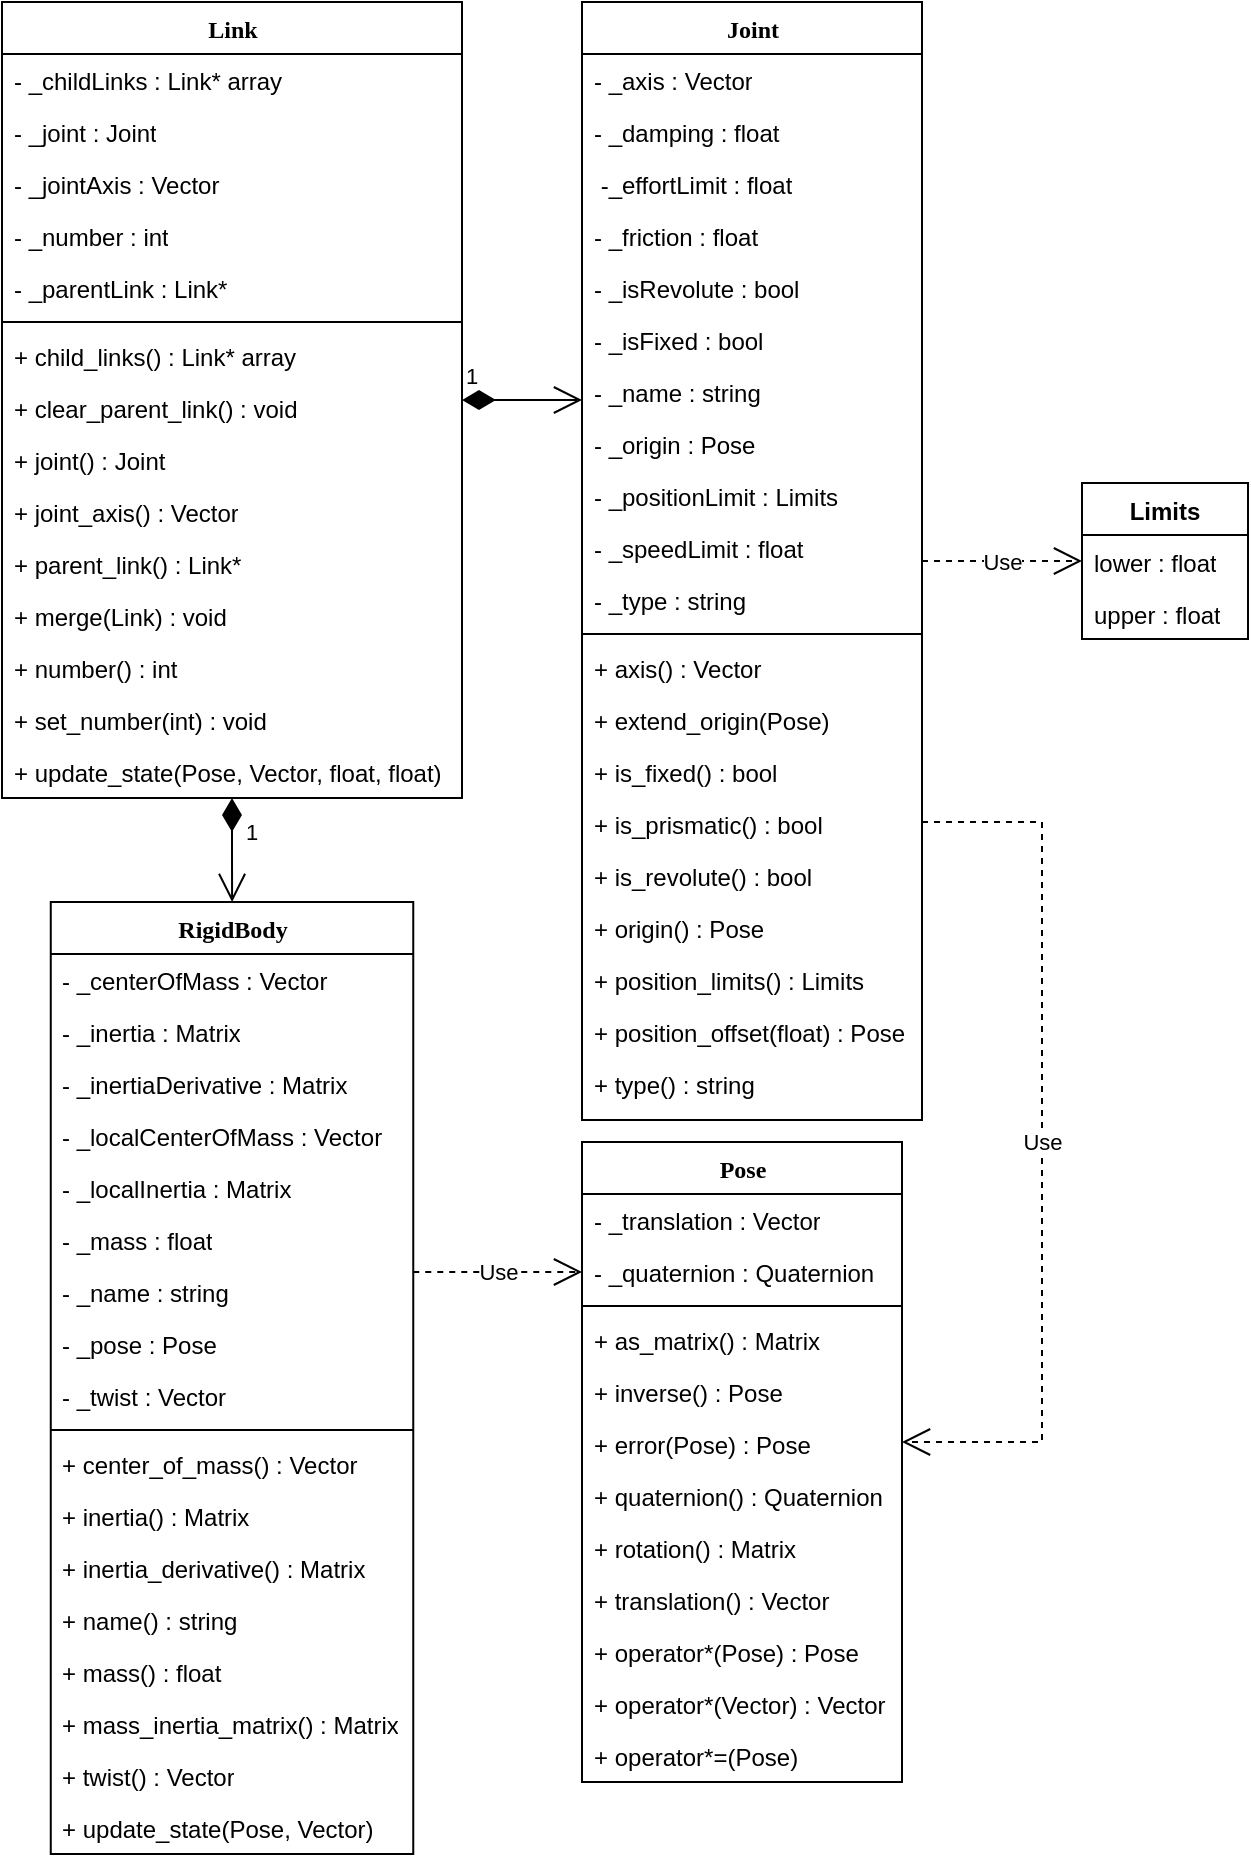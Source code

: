 <mxfile version="22.1.2" type="device" pages="2">
  <diagram id="95i9WSzDkfzHzmoaXH3q" name="Link">
    <mxGraphModel dx="880" dy="563" grid="1" gridSize="10" guides="1" tooltips="1" connect="1" arrows="1" fold="1" page="1" pageScale="1" pageWidth="827" pageHeight="1169" math="0" shadow="0">
      <root>
        <mxCell id="0" />
        <mxCell id="1" parent="0" />
        <mxCell id="fl3bRrUx6sJkhl3_tRUR-1" value="RigidBody" style="swimlane;html=1;fontStyle=1;align=center;verticalAlign=top;childLayout=stackLayout;horizontal=1;startSize=26;horizontalStack=0;resizeParent=1;resizeLast=0;collapsible=1;marginBottom=0;swimlaneFillColor=none;rounded=0;shadow=0;comic=0;labelBackgroundColor=none;strokeWidth=1;fillColor=none;fontFamily=Verdana;fontSize=12" parent="1" vertex="1">
          <mxGeometry x="104.38" y="570" width="181.25" height="476" as="geometry">
            <mxRectangle x="1200" y="330" width="100" height="30" as="alternateBounds" />
          </mxGeometry>
        </mxCell>
        <mxCell id="fl3bRrUx6sJkhl3_tRUR-2" value="- _centerOfMass : Vector" style="text;html=1;fillColor=none;align=left;verticalAlign=top;spacingLeft=4;spacingRight=4;whiteSpace=wrap;overflow=hidden;rotatable=0;points=[[0,0.5],[1,0.5]];portConstraint=eastwest;" parent="fl3bRrUx6sJkhl3_tRUR-1" vertex="1">
          <mxGeometry y="26" width="181.25" height="26" as="geometry" />
        </mxCell>
        <mxCell id="fl3bRrUx6sJkhl3_tRUR-3" value="- _inertia : Matrix" style="text;html=1;fillColor=none;align=left;verticalAlign=top;spacingLeft=4;spacingRight=4;whiteSpace=wrap;overflow=hidden;rotatable=0;points=[[0,0.5],[1,0.5]];portConstraint=eastwest;" parent="fl3bRrUx6sJkhl3_tRUR-1" vertex="1">
          <mxGeometry y="52" width="181.25" height="26" as="geometry" />
        </mxCell>
        <mxCell id="fl3bRrUx6sJkhl3_tRUR-4" value="- _inertiaDerivative : Matrix" style="text;html=1;fillColor=none;align=left;verticalAlign=top;spacingLeft=4;spacingRight=4;whiteSpace=wrap;overflow=hidden;rotatable=0;points=[[0,0.5],[1,0.5]];portConstraint=eastwest;" parent="fl3bRrUx6sJkhl3_tRUR-1" vertex="1">
          <mxGeometry y="78" width="181.25" height="26" as="geometry" />
        </mxCell>
        <mxCell id="fl3bRrUx6sJkhl3_tRUR-5" value="- _localCenterOfMass : Vector" style="text;html=1;fillColor=none;align=left;verticalAlign=top;spacingLeft=4;spacingRight=4;whiteSpace=wrap;overflow=hidden;rotatable=0;points=[[0,0.5],[1,0.5]];portConstraint=eastwest;" parent="fl3bRrUx6sJkhl3_tRUR-1" vertex="1">
          <mxGeometry y="104" width="181.25" height="26" as="geometry" />
        </mxCell>
        <mxCell id="fl3bRrUx6sJkhl3_tRUR-6" value="- _localInertia : Matrix" style="text;html=1;fillColor=none;align=left;verticalAlign=top;spacingLeft=4;spacingRight=4;whiteSpace=wrap;overflow=hidden;rotatable=0;points=[[0,0.5],[1,0.5]];portConstraint=eastwest;" parent="fl3bRrUx6sJkhl3_tRUR-1" vertex="1">
          <mxGeometry y="130" width="181.25" height="26" as="geometry" />
        </mxCell>
        <mxCell id="fl3bRrUx6sJkhl3_tRUR-7" value="- _mass : float" style="text;html=1;fillColor=none;align=left;verticalAlign=top;spacingLeft=4;spacingRight=4;whiteSpace=wrap;overflow=hidden;rotatable=0;points=[[0,0.5],[1,0.5]];portConstraint=eastwest;" parent="fl3bRrUx6sJkhl3_tRUR-1" vertex="1">
          <mxGeometry y="156" width="181.25" height="26" as="geometry" />
        </mxCell>
        <mxCell id="fl3bRrUx6sJkhl3_tRUR-8" value="- _name : string" style="text;html=1;fillColor=none;align=left;verticalAlign=top;spacingLeft=4;spacingRight=4;whiteSpace=wrap;overflow=hidden;rotatable=0;points=[[0,0.5],[1,0.5]];portConstraint=eastwest;" parent="fl3bRrUx6sJkhl3_tRUR-1" vertex="1">
          <mxGeometry y="182" width="181.25" height="26" as="geometry" />
        </mxCell>
        <mxCell id="fl3bRrUx6sJkhl3_tRUR-9" value="- _pose : Pose" style="text;html=1;fillColor=none;align=left;verticalAlign=top;spacingLeft=4;spacingRight=4;whiteSpace=wrap;overflow=hidden;rotatable=0;points=[[0,0.5],[1,0.5]];portConstraint=eastwest;" parent="fl3bRrUx6sJkhl3_tRUR-1" vertex="1">
          <mxGeometry y="208" width="181.25" height="26" as="geometry" />
        </mxCell>
        <mxCell id="fl3bRrUx6sJkhl3_tRUR-10" value="- _twist : Vector" style="text;html=1;fillColor=none;align=left;verticalAlign=top;spacingLeft=4;spacingRight=4;whiteSpace=wrap;overflow=hidden;rotatable=0;points=[[0,0.5],[1,0.5]];portConstraint=eastwest;" parent="fl3bRrUx6sJkhl3_tRUR-1" vertex="1">
          <mxGeometry y="234" width="181.25" height="26" as="geometry" />
        </mxCell>
        <mxCell id="fl3bRrUx6sJkhl3_tRUR-11" value="" style="line;html=1;strokeWidth=1;fillColor=none;align=left;verticalAlign=middle;spacingTop=-1;spacingLeft=3;spacingRight=3;rotatable=0;labelPosition=right;points=[];portConstraint=eastwest;gradientColor=none;" parent="fl3bRrUx6sJkhl3_tRUR-1" vertex="1">
          <mxGeometry y="260" width="181.25" height="8" as="geometry" />
        </mxCell>
        <mxCell id="fl3bRrUx6sJkhl3_tRUR-12" value="+ center_of_mass() : Vector" style="text;html=1;fillColor=none;align=left;verticalAlign=top;spacingLeft=4;spacingRight=4;whiteSpace=wrap;overflow=hidden;rotatable=0;points=[[0,0.5],[1,0.5]];portConstraint=eastwest;" parent="fl3bRrUx6sJkhl3_tRUR-1" vertex="1">
          <mxGeometry y="268" width="181.25" height="26" as="geometry" />
        </mxCell>
        <mxCell id="fl3bRrUx6sJkhl3_tRUR-13" value="+ inertia() : Matrix" style="text;html=1;fillColor=none;align=left;verticalAlign=top;spacingLeft=4;spacingRight=4;whiteSpace=wrap;overflow=hidden;rotatable=0;points=[[0,0.5],[1,0.5]];portConstraint=eastwest;" parent="fl3bRrUx6sJkhl3_tRUR-1" vertex="1">
          <mxGeometry y="294" width="181.25" height="26" as="geometry" />
        </mxCell>
        <mxCell id="fl3bRrUx6sJkhl3_tRUR-14" value="+ inertia_derivative() : Matrix" style="text;html=1;fillColor=none;align=left;verticalAlign=top;spacingLeft=4;spacingRight=4;whiteSpace=wrap;overflow=hidden;rotatable=0;points=[[0,0.5],[1,0.5]];portConstraint=eastwest;" parent="fl3bRrUx6sJkhl3_tRUR-1" vertex="1">
          <mxGeometry y="320" width="181.25" height="26" as="geometry" />
        </mxCell>
        <mxCell id="fl3bRrUx6sJkhl3_tRUR-15" value="+ name() : string" style="text;html=1;fillColor=none;align=left;verticalAlign=top;spacingLeft=4;spacingRight=4;whiteSpace=wrap;overflow=hidden;rotatable=0;points=[[0,0.5],[1,0.5]];portConstraint=eastwest;" parent="fl3bRrUx6sJkhl3_tRUR-1" vertex="1">
          <mxGeometry y="346" width="181.25" height="26" as="geometry" />
        </mxCell>
        <mxCell id="fl3bRrUx6sJkhl3_tRUR-16" value="+ mass() : float" style="text;html=1;fillColor=none;align=left;verticalAlign=top;spacingLeft=4;spacingRight=4;whiteSpace=wrap;overflow=hidden;rotatable=0;points=[[0,0.5],[1,0.5]];portConstraint=eastwest;" parent="fl3bRrUx6sJkhl3_tRUR-1" vertex="1">
          <mxGeometry y="372" width="181.25" height="26" as="geometry" />
        </mxCell>
        <mxCell id="2g9zUZAPh7_PctcMqIV1-1" value="+ mass_inertia_matrix() : Matrix" style="text;html=1;fillColor=none;align=left;verticalAlign=top;spacingLeft=4;spacingRight=4;whiteSpace=wrap;overflow=hidden;rotatable=0;points=[[0,0.5],[1,0.5]];portConstraint=eastwest;" vertex="1" parent="fl3bRrUx6sJkhl3_tRUR-1">
          <mxGeometry y="398" width="181.25" height="26" as="geometry" />
        </mxCell>
        <mxCell id="fl3bRrUx6sJkhl3_tRUR-17" value="+ twist() : Vector" style="text;html=1;fillColor=none;align=left;verticalAlign=top;spacingLeft=4;spacingRight=4;whiteSpace=wrap;overflow=hidden;rotatable=0;points=[[0,0.5],[1,0.5]];portConstraint=eastwest;" parent="fl3bRrUx6sJkhl3_tRUR-1" vertex="1">
          <mxGeometry y="424" width="181.25" height="26" as="geometry" />
        </mxCell>
        <mxCell id="fl3bRrUx6sJkhl3_tRUR-18" value="+ update_state(Pose, Vector)" style="text;html=1;fillColor=none;align=left;verticalAlign=top;spacingLeft=4;spacingRight=4;whiteSpace=wrap;overflow=hidden;rotatable=0;points=[[0,0.5],[1,0.5]];portConstraint=eastwest;" parent="fl3bRrUx6sJkhl3_tRUR-1" vertex="1">
          <mxGeometry y="450" width="181.25" height="26" as="geometry" />
        </mxCell>
        <mxCell id="fl3bRrUx6sJkhl3_tRUR-19" value="Joint" style="swimlane;html=1;fontStyle=1;align=center;verticalAlign=top;childLayout=stackLayout;horizontal=1;startSize=26;horizontalStack=0;resizeParent=1;resizeLast=0;collapsible=1;marginBottom=0;swimlaneFillColor=none;rounded=0;shadow=0;comic=0;labelBackgroundColor=none;strokeWidth=1;fillColor=none;fontFamily=Verdana;fontSize=12" parent="1" vertex="1">
          <mxGeometry x="370" y="120" width="170" height="559" as="geometry">
            <mxRectangle x="1400" y="270" width="100" height="30" as="alternateBounds" />
          </mxGeometry>
        </mxCell>
        <mxCell id="fl3bRrUx6sJkhl3_tRUR-20" value="- _axis : Vector" style="text;html=1;strokeColor=none;fillColor=none;align=left;verticalAlign=top;spacingLeft=4;spacingRight=4;whiteSpace=wrap;overflow=hidden;rotatable=0;points=[[0,0.5],[1,0.5]];portConstraint=eastwest;" parent="fl3bRrUx6sJkhl3_tRUR-19" vertex="1">
          <mxGeometry y="26" width="170" height="26" as="geometry" />
        </mxCell>
        <mxCell id="fl3bRrUx6sJkhl3_tRUR-21" value="- _damping : float" style="text;html=1;strokeColor=none;fillColor=none;align=left;verticalAlign=top;spacingLeft=4;spacingRight=4;whiteSpace=wrap;overflow=hidden;rotatable=0;points=[[0,0.5],[1,0.5]];portConstraint=eastwest;" parent="fl3bRrUx6sJkhl3_tRUR-19" vertex="1">
          <mxGeometry y="52" width="170" height="26" as="geometry" />
        </mxCell>
        <mxCell id="fl3bRrUx6sJkhl3_tRUR-22" value="&amp;nbsp;-_effortLimit : float" style="text;html=1;strokeColor=none;fillColor=none;align=left;verticalAlign=top;spacingLeft=4;spacingRight=4;whiteSpace=wrap;overflow=hidden;rotatable=0;points=[[0,0.5],[1,0.5]];portConstraint=eastwest;" parent="fl3bRrUx6sJkhl3_tRUR-19" vertex="1">
          <mxGeometry y="78" width="170" height="26" as="geometry" />
        </mxCell>
        <mxCell id="fl3bRrUx6sJkhl3_tRUR-23" value="- _friction : float" style="text;html=1;strokeColor=none;fillColor=none;align=left;verticalAlign=top;spacingLeft=4;spacingRight=4;whiteSpace=wrap;overflow=hidden;rotatable=0;points=[[0,0.5],[1,0.5]];portConstraint=eastwest;" parent="fl3bRrUx6sJkhl3_tRUR-19" vertex="1">
          <mxGeometry y="104" width="170" height="26" as="geometry" />
        </mxCell>
        <mxCell id="fl3bRrUx6sJkhl3_tRUR-24" value="- _isRevolute : bool" style="text;html=1;strokeColor=none;fillColor=none;align=left;verticalAlign=top;spacingLeft=4;spacingRight=4;whiteSpace=wrap;overflow=hidden;rotatable=0;points=[[0,0.5],[1,0.5]];portConstraint=eastwest;" parent="fl3bRrUx6sJkhl3_tRUR-19" vertex="1">
          <mxGeometry y="130" width="170" height="26" as="geometry" />
        </mxCell>
        <mxCell id="fl3bRrUx6sJkhl3_tRUR-25" value="- _isFixed : bool" style="text;html=1;strokeColor=none;fillColor=none;align=left;verticalAlign=top;spacingLeft=4;spacingRight=4;whiteSpace=wrap;overflow=hidden;rotatable=0;points=[[0,0.5],[1,0.5]];portConstraint=eastwest;" parent="fl3bRrUx6sJkhl3_tRUR-19" vertex="1">
          <mxGeometry y="156" width="170" height="26" as="geometry" />
        </mxCell>
        <mxCell id="fl3bRrUx6sJkhl3_tRUR-26" value="- _name : string" style="text;html=1;strokeColor=none;fillColor=none;align=left;verticalAlign=top;spacingLeft=4;spacingRight=4;whiteSpace=wrap;overflow=hidden;rotatable=0;points=[[0,0.5],[1,0.5]];portConstraint=eastwest;" parent="fl3bRrUx6sJkhl3_tRUR-19" vertex="1">
          <mxGeometry y="182" width="170" height="26" as="geometry" />
        </mxCell>
        <mxCell id="fl3bRrUx6sJkhl3_tRUR-27" value="- _origin : Pose" style="text;html=1;strokeColor=none;fillColor=none;align=left;verticalAlign=top;spacingLeft=4;spacingRight=4;whiteSpace=wrap;overflow=hidden;rotatable=0;points=[[0,0.5],[1,0.5]];portConstraint=eastwest;" parent="fl3bRrUx6sJkhl3_tRUR-19" vertex="1">
          <mxGeometry y="208" width="170" height="26" as="geometry" />
        </mxCell>
        <mxCell id="fl3bRrUx6sJkhl3_tRUR-28" value="- _positionLimit : Limits" style="text;html=1;strokeColor=none;fillColor=none;align=left;verticalAlign=top;spacingLeft=4;spacingRight=4;whiteSpace=wrap;overflow=hidden;rotatable=0;points=[[0,0.5],[1,0.5]];portConstraint=eastwest;" parent="fl3bRrUx6sJkhl3_tRUR-19" vertex="1">
          <mxGeometry y="234" width="170" height="26" as="geometry" />
        </mxCell>
        <mxCell id="fl3bRrUx6sJkhl3_tRUR-29" value="- _speedLimit : float" style="text;html=1;strokeColor=none;fillColor=none;align=left;verticalAlign=top;spacingLeft=4;spacingRight=4;whiteSpace=wrap;overflow=hidden;rotatable=0;points=[[0,0.5],[1,0.5]];portConstraint=eastwest;" parent="fl3bRrUx6sJkhl3_tRUR-19" vertex="1">
          <mxGeometry y="260" width="170" height="26" as="geometry" />
        </mxCell>
        <mxCell id="fl3bRrUx6sJkhl3_tRUR-30" value="- _type : string" style="text;html=1;strokeColor=none;fillColor=none;align=left;verticalAlign=top;spacingLeft=4;spacingRight=4;whiteSpace=wrap;overflow=hidden;rotatable=0;points=[[0,0.5],[1,0.5]];portConstraint=eastwest;" parent="fl3bRrUx6sJkhl3_tRUR-19" vertex="1">
          <mxGeometry y="286" width="170" height="26" as="geometry" />
        </mxCell>
        <mxCell id="fl3bRrUx6sJkhl3_tRUR-31" value="" style="line;html=1;strokeWidth=1;fillColor=none;align=left;verticalAlign=middle;spacingTop=-1;spacingLeft=3;spacingRight=3;rotatable=0;labelPosition=right;points=[];portConstraint=eastwest;" parent="fl3bRrUx6sJkhl3_tRUR-19" vertex="1">
          <mxGeometry y="312" width="170" height="8" as="geometry" />
        </mxCell>
        <mxCell id="fl3bRrUx6sJkhl3_tRUR-32" value="+ axis() : Vector" style="text;html=1;strokeColor=none;fillColor=none;align=left;verticalAlign=top;spacingLeft=4;spacingRight=4;whiteSpace=wrap;overflow=hidden;rotatable=0;points=[[0,0.5],[1,0.5]];portConstraint=eastwest;" parent="fl3bRrUx6sJkhl3_tRUR-19" vertex="1">
          <mxGeometry y="320" width="170" height="26" as="geometry" />
        </mxCell>
        <mxCell id="fl3bRrUx6sJkhl3_tRUR-33" value="+ extend_origin(Pose)" style="text;html=1;strokeColor=none;fillColor=none;align=left;verticalAlign=top;spacingLeft=4;spacingRight=4;whiteSpace=wrap;overflow=hidden;rotatable=0;points=[[0,0.5],[1,0.5]];portConstraint=eastwest;" parent="fl3bRrUx6sJkhl3_tRUR-19" vertex="1">
          <mxGeometry y="346" width="170" height="26" as="geometry" />
        </mxCell>
        <mxCell id="fl3bRrUx6sJkhl3_tRUR-34" value="+ is_fixed() : bool" style="text;html=1;strokeColor=none;fillColor=none;align=left;verticalAlign=top;spacingLeft=4;spacingRight=4;whiteSpace=wrap;overflow=hidden;rotatable=0;points=[[0,0.5],[1,0.5]];portConstraint=eastwest;" parent="fl3bRrUx6sJkhl3_tRUR-19" vertex="1">
          <mxGeometry y="372" width="170" height="26" as="geometry" />
        </mxCell>
        <mxCell id="fl3bRrUx6sJkhl3_tRUR-35" value="+ is_prismatic() : bool" style="text;html=1;strokeColor=none;fillColor=none;align=left;verticalAlign=top;spacingLeft=4;spacingRight=4;whiteSpace=wrap;overflow=hidden;rotatable=0;points=[[0,0.5],[1,0.5]];portConstraint=eastwest;" parent="fl3bRrUx6sJkhl3_tRUR-19" vertex="1">
          <mxGeometry y="398" width="170" height="26" as="geometry" />
        </mxCell>
        <mxCell id="fl3bRrUx6sJkhl3_tRUR-36" value="+ is_revolute() : bool" style="text;html=1;strokeColor=none;fillColor=none;align=left;verticalAlign=top;spacingLeft=4;spacingRight=4;whiteSpace=wrap;overflow=hidden;rotatable=0;points=[[0,0.5],[1,0.5]];portConstraint=eastwest;" parent="fl3bRrUx6sJkhl3_tRUR-19" vertex="1">
          <mxGeometry y="424" width="170" height="26" as="geometry" />
        </mxCell>
        <mxCell id="fl3bRrUx6sJkhl3_tRUR-37" value="+ origin() : Pose" style="text;html=1;strokeColor=none;fillColor=none;align=left;verticalAlign=top;spacingLeft=4;spacingRight=4;whiteSpace=wrap;overflow=hidden;rotatable=0;points=[[0,0.5],[1,0.5]];portConstraint=eastwest;" parent="fl3bRrUx6sJkhl3_tRUR-19" vertex="1">
          <mxGeometry y="450" width="170" height="26" as="geometry" />
        </mxCell>
        <mxCell id="fl3bRrUx6sJkhl3_tRUR-38" value="+ position_limits() : Limits" style="text;html=1;strokeColor=none;fillColor=none;align=left;verticalAlign=top;spacingLeft=4;spacingRight=4;whiteSpace=wrap;overflow=hidden;rotatable=0;points=[[0,0.5],[1,0.5]];portConstraint=eastwest;" parent="fl3bRrUx6sJkhl3_tRUR-19" vertex="1">
          <mxGeometry y="476" width="170" height="26" as="geometry" />
        </mxCell>
        <mxCell id="fl3bRrUx6sJkhl3_tRUR-39" value="+ position_offset(float) : Pose" style="text;html=1;strokeColor=none;fillColor=none;align=left;verticalAlign=top;spacingLeft=4;spacingRight=4;whiteSpace=wrap;overflow=hidden;rotatable=0;points=[[0,0.5],[1,0.5]];portConstraint=eastwest;" parent="fl3bRrUx6sJkhl3_tRUR-19" vertex="1">
          <mxGeometry y="502" width="170" height="26" as="geometry" />
        </mxCell>
        <mxCell id="fl3bRrUx6sJkhl3_tRUR-40" value="+ type() : string" style="text;html=1;strokeColor=none;fillColor=none;align=left;verticalAlign=top;spacingLeft=4;spacingRight=4;whiteSpace=wrap;overflow=hidden;rotatable=0;points=[[0,0.5],[1,0.5]];portConstraint=eastwest;" parent="fl3bRrUx6sJkhl3_tRUR-19" vertex="1">
          <mxGeometry y="528" width="170" height="26" as="geometry" />
        </mxCell>
        <mxCell id="fl3bRrUx6sJkhl3_tRUR-41" value="Pose" style="swimlane;html=1;fontStyle=1;align=center;verticalAlign=top;childLayout=stackLayout;horizontal=1;startSize=26;horizontalStack=0;resizeParent=1;resizeLast=0;collapsible=1;marginBottom=0;swimlaneFillColor=none;rounded=0;shadow=0;comic=0;labelBackgroundColor=none;strokeWidth=1;fillColor=none;fontFamily=Verdana;fontSize=12" parent="1" vertex="1">
          <mxGeometry x="370" y="690" width="160" height="320" as="geometry">
            <mxRectangle x="1410" y="600" width="100" height="30" as="alternateBounds" />
          </mxGeometry>
        </mxCell>
        <mxCell id="fl3bRrUx6sJkhl3_tRUR-42" value="- _translation : Vector" style="text;html=1;strokeColor=none;fillColor=none;align=left;verticalAlign=top;spacingLeft=4;spacingRight=4;whiteSpace=wrap;overflow=hidden;rotatable=0;points=[[0,0.5],[1,0.5]];portConstraint=eastwest;" parent="fl3bRrUx6sJkhl3_tRUR-41" vertex="1">
          <mxGeometry y="26" width="160" height="26" as="geometry" />
        </mxCell>
        <mxCell id="fl3bRrUx6sJkhl3_tRUR-43" value="- _quaternion : Quaternion" style="text;html=1;strokeColor=none;fillColor=none;align=left;verticalAlign=top;spacingLeft=4;spacingRight=4;whiteSpace=wrap;overflow=hidden;rotatable=0;points=[[0,0.5],[1,0.5]];portConstraint=eastwest;" parent="fl3bRrUx6sJkhl3_tRUR-41" vertex="1">
          <mxGeometry y="52" width="160" height="26" as="geometry" />
        </mxCell>
        <mxCell id="fl3bRrUx6sJkhl3_tRUR-44" value="" style="line;html=1;strokeWidth=1;fillColor=none;align=left;verticalAlign=middle;spacingTop=-1;spacingLeft=3;spacingRight=3;rotatable=0;labelPosition=right;points=[];portConstraint=eastwest;" parent="fl3bRrUx6sJkhl3_tRUR-41" vertex="1">
          <mxGeometry y="78" width="160" height="8" as="geometry" />
        </mxCell>
        <mxCell id="fl3bRrUx6sJkhl3_tRUR-45" value="+ as_matrix() : Matrix" style="text;html=1;strokeColor=none;fillColor=none;align=left;verticalAlign=top;spacingLeft=4;spacingRight=4;whiteSpace=wrap;overflow=hidden;rotatable=0;points=[[0,0.5],[1,0.5]];portConstraint=eastwest;" parent="fl3bRrUx6sJkhl3_tRUR-41" vertex="1">
          <mxGeometry y="86" width="160" height="26" as="geometry" />
        </mxCell>
        <mxCell id="fl3bRrUx6sJkhl3_tRUR-46" value="+ inverse() : Pose" style="text;html=1;strokeColor=none;fillColor=none;align=left;verticalAlign=top;spacingLeft=4;spacingRight=4;whiteSpace=wrap;overflow=hidden;rotatable=0;points=[[0,0.5],[1,0.5]];portConstraint=eastwest;" parent="fl3bRrUx6sJkhl3_tRUR-41" vertex="1">
          <mxGeometry y="112" width="160" height="26" as="geometry" />
        </mxCell>
        <mxCell id="fl3bRrUx6sJkhl3_tRUR-47" value="+ error(Pose) : Pose" style="text;html=1;strokeColor=none;fillColor=none;align=left;verticalAlign=top;spacingLeft=4;spacingRight=4;whiteSpace=wrap;overflow=hidden;rotatable=0;points=[[0,0.5],[1,0.5]];portConstraint=eastwest;" parent="fl3bRrUx6sJkhl3_tRUR-41" vertex="1">
          <mxGeometry y="138" width="160" height="26" as="geometry" />
        </mxCell>
        <mxCell id="fl3bRrUx6sJkhl3_tRUR-48" value="+ quaternion() : Quaternion" style="text;html=1;strokeColor=none;fillColor=none;align=left;verticalAlign=top;spacingLeft=4;spacingRight=4;whiteSpace=wrap;overflow=hidden;rotatable=0;points=[[0,0.5],[1,0.5]];portConstraint=eastwest;" parent="fl3bRrUx6sJkhl3_tRUR-41" vertex="1">
          <mxGeometry y="164" width="160" height="26" as="geometry" />
        </mxCell>
        <mxCell id="fl3bRrUx6sJkhl3_tRUR-49" value="+ rotation() : Matrix" style="text;html=1;strokeColor=none;fillColor=none;align=left;verticalAlign=top;spacingLeft=4;spacingRight=4;whiteSpace=wrap;overflow=hidden;rotatable=0;points=[[0,0.5],[1,0.5]];portConstraint=eastwest;" parent="fl3bRrUx6sJkhl3_tRUR-41" vertex="1">
          <mxGeometry y="190" width="160" height="26" as="geometry" />
        </mxCell>
        <mxCell id="fl3bRrUx6sJkhl3_tRUR-50" value="+ translation() : Vector" style="text;html=1;strokeColor=none;fillColor=none;align=left;verticalAlign=top;spacingLeft=4;spacingRight=4;whiteSpace=wrap;overflow=hidden;rotatable=0;points=[[0,0.5],[1,0.5]];portConstraint=eastwest;" parent="fl3bRrUx6sJkhl3_tRUR-41" vertex="1">
          <mxGeometry y="216" width="160" height="26" as="geometry" />
        </mxCell>
        <mxCell id="fl3bRrUx6sJkhl3_tRUR-51" value="+ operator*(Pose) : Pose" style="text;html=1;strokeColor=none;fillColor=none;align=left;verticalAlign=top;spacingLeft=4;spacingRight=4;whiteSpace=wrap;overflow=hidden;rotatable=0;points=[[0,0.5],[1,0.5]];portConstraint=eastwest;" parent="fl3bRrUx6sJkhl3_tRUR-41" vertex="1">
          <mxGeometry y="242" width="160" height="26" as="geometry" />
        </mxCell>
        <mxCell id="fl3bRrUx6sJkhl3_tRUR-52" value="+ operator*(Vector) : Vector" style="text;html=1;strokeColor=none;fillColor=none;align=left;verticalAlign=top;spacingLeft=4;spacingRight=4;whiteSpace=wrap;overflow=hidden;rotatable=0;points=[[0,0.5],[1,0.5]];portConstraint=eastwest;" parent="fl3bRrUx6sJkhl3_tRUR-41" vertex="1">
          <mxGeometry y="268" width="160" height="26" as="geometry" />
        </mxCell>
        <mxCell id="fl3bRrUx6sJkhl3_tRUR-53" value="+ operator*=(Pose)" style="text;html=1;strokeColor=none;fillColor=none;align=left;verticalAlign=top;spacingLeft=4;spacingRight=4;whiteSpace=wrap;overflow=hidden;rotatable=0;points=[[0,0.5],[1,0.5]];portConstraint=eastwest;" parent="fl3bRrUx6sJkhl3_tRUR-41" vertex="1">
          <mxGeometry y="294" width="160" height="26" as="geometry" />
        </mxCell>
        <mxCell id="fl3bRrUx6sJkhl3_tRUR-54" value="Link" style="swimlane;html=1;fontStyle=1;align=center;verticalAlign=top;childLayout=stackLayout;horizontal=1;startSize=26;horizontalStack=0;resizeParent=1;resizeLast=0;collapsible=1;marginBottom=0;swimlaneFillColor=none;rounded=0;shadow=0;comic=0;labelBackgroundColor=none;strokeWidth=1;fillColor=default;fontFamily=Verdana;fontSize=12;fontColor=default;gradientColor=none;" parent="1" vertex="1">
          <mxGeometry x="80" y="120" width="230" height="398" as="geometry">
            <mxRectangle x="1200" y="280" width="100" height="30" as="alternateBounds" />
          </mxGeometry>
        </mxCell>
        <mxCell id="fl3bRrUx6sJkhl3_tRUR-55" value="- _childLinks : Link* array" style="text;html=1;strokeColor=none;fillColor=none;align=left;verticalAlign=top;spacingLeft=4;spacingRight=4;whiteSpace=wrap;overflow=hidden;rotatable=0;points=[[0,0.5],[1,0.5]];portConstraint=eastwest;fontColor=default;" parent="fl3bRrUx6sJkhl3_tRUR-54" vertex="1">
          <mxGeometry y="26" width="230" height="26" as="geometry" />
        </mxCell>
        <mxCell id="fl3bRrUx6sJkhl3_tRUR-56" value="- _joint : Joint" style="text;html=1;strokeColor=none;fillColor=none;align=left;verticalAlign=top;spacingLeft=4;spacingRight=4;whiteSpace=wrap;overflow=hidden;rotatable=0;points=[[0,0.5],[1,0.5]];portConstraint=eastwest;fontColor=default;" parent="fl3bRrUx6sJkhl3_tRUR-54" vertex="1">
          <mxGeometry y="52" width="230" height="26" as="geometry" />
        </mxCell>
        <mxCell id="fl3bRrUx6sJkhl3_tRUR-57" value="- _jointAxis : Vector" style="text;html=1;strokeColor=none;fillColor=none;align=left;verticalAlign=top;spacingLeft=4;spacingRight=4;whiteSpace=wrap;overflow=hidden;rotatable=0;points=[[0,0.5],[1,0.5]];portConstraint=eastwest;fontColor=default;" parent="fl3bRrUx6sJkhl3_tRUR-54" vertex="1">
          <mxGeometry y="78" width="230" height="26" as="geometry" />
        </mxCell>
        <mxCell id="fl3bRrUx6sJkhl3_tRUR-58" value="- _number : int" style="text;html=1;strokeColor=none;fillColor=none;align=left;verticalAlign=top;spacingLeft=4;spacingRight=4;whiteSpace=wrap;overflow=hidden;rotatable=0;points=[[0,0.5],[1,0.5]];portConstraint=eastwest;fontColor=default;" parent="fl3bRrUx6sJkhl3_tRUR-54" vertex="1">
          <mxGeometry y="104" width="230" height="26" as="geometry" />
        </mxCell>
        <mxCell id="fl3bRrUx6sJkhl3_tRUR-59" value="- _parentLink : Link*" style="text;html=1;strokeColor=none;fillColor=none;align=left;verticalAlign=top;spacingLeft=4;spacingRight=4;whiteSpace=wrap;overflow=hidden;rotatable=0;points=[[0,0.5],[1,0.5]];portConstraint=eastwest;fontColor=default;" parent="fl3bRrUx6sJkhl3_tRUR-54" vertex="1">
          <mxGeometry y="130" width="230" height="26" as="geometry" />
        </mxCell>
        <mxCell id="fl3bRrUx6sJkhl3_tRUR-60" value="" style="line;html=1;strokeWidth=1;fillColor=none;align=left;verticalAlign=middle;spacingTop=-1;spacingLeft=3;spacingRight=3;rotatable=0;labelPosition=right;points=[];portConstraint=eastwest;" parent="fl3bRrUx6sJkhl3_tRUR-54" vertex="1">
          <mxGeometry y="156" width="230" height="8" as="geometry" />
        </mxCell>
        <mxCell id="fl3bRrUx6sJkhl3_tRUR-61" value="+ child_links() : Link* array" style="text;html=1;strokeColor=none;fillColor=none;align=left;verticalAlign=top;spacingLeft=4;spacingRight=4;whiteSpace=wrap;overflow=hidden;rotatable=0;points=[[0,0.5],[1,0.5]];portConstraint=eastwest;fontColor=default;" parent="fl3bRrUx6sJkhl3_tRUR-54" vertex="1">
          <mxGeometry y="164" width="230" height="26" as="geometry" />
        </mxCell>
        <mxCell id="fl3bRrUx6sJkhl3_tRUR-62" value="+ clear_parent_link() : void" style="text;html=1;strokeColor=none;fillColor=none;align=left;verticalAlign=top;spacingLeft=4;spacingRight=4;whiteSpace=wrap;overflow=hidden;rotatable=0;points=[[0,0.5],[1,0.5]];portConstraint=eastwest;fontColor=default;" parent="fl3bRrUx6sJkhl3_tRUR-54" vertex="1">
          <mxGeometry y="190" width="230" height="26" as="geometry" />
        </mxCell>
        <mxCell id="fl3bRrUx6sJkhl3_tRUR-63" value="+ joint() : Joint" style="text;html=1;strokeColor=none;fillColor=none;align=left;verticalAlign=top;spacingLeft=4;spacingRight=4;whiteSpace=wrap;overflow=hidden;rotatable=0;points=[[0,0.5],[1,0.5]];portConstraint=eastwest;fontColor=default;" parent="fl3bRrUx6sJkhl3_tRUR-54" vertex="1">
          <mxGeometry y="216" width="230" height="26" as="geometry" />
        </mxCell>
        <mxCell id="fl3bRrUx6sJkhl3_tRUR-64" value="+ joint_axis() : Vector" style="text;html=1;strokeColor=none;fillColor=none;align=left;verticalAlign=top;spacingLeft=4;spacingRight=4;whiteSpace=wrap;overflow=hidden;rotatable=0;points=[[0,0.5],[1,0.5]];portConstraint=eastwest;fontColor=default;" parent="fl3bRrUx6sJkhl3_tRUR-54" vertex="1">
          <mxGeometry y="242" width="230" height="26" as="geometry" />
        </mxCell>
        <mxCell id="fl3bRrUx6sJkhl3_tRUR-65" value="+ parent_link() : Link*" style="text;html=1;strokeColor=none;fillColor=none;align=left;verticalAlign=top;spacingLeft=4;spacingRight=4;whiteSpace=wrap;overflow=hidden;rotatable=0;points=[[0,0.5],[1,0.5]];portConstraint=eastwest;fontColor=default;" parent="fl3bRrUx6sJkhl3_tRUR-54" vertex="1">
          <mxGeometry y="268" width="230" height="26" as="geometry" />
        </mxCell>
        <mxCell id="fl3bRrUx6sJkhl3_tRUR-66" value="+ merge(Link) : void" style="text;html=1;strokeColor=none;fillColor=none;align=left;verticalAlign=top;spacingLeft=4;spacingRight=4;whiteSpace=wrap;overflow=hidden;rotatable=0;points=[[0,0.5],[1,0.5]];portConstraint=eastwest;fontColor=default;" parent="fl3bRrUx6sJkhl3_tRUR-54" vertex="1">
          <mxGeometry y="294" width="230" height="26" as="geometry" />
        </mxCell>
        <mxCell id="fl3bRrUx6sJkhl3_tRUR-67" value="+ number() : int" style="text;html=1;strokeColor=none;fillColor=none;align=left;verticalAlign=top;spacingLeft=4;spacingRight=4;whiteSpace=wrap;overflow=hidden;rotatable=0;points=[[0,0.5],[1,0.5]];portConstraint=eastwest;fontColor=default;" parent="fl3bRrUx6sJkhl3_tRUR-54" vertex="1">
          <mxGeometry y="320" width="230" height="26" as="geometry" />
        </mxCell>
        <mxCell id="fl3bRrUx6sJkhl3_tRUR-68" value="+ set_number(int) : void" style="text;html=1;strokeColor=none;fillColor=none;align=left;verticalAlign=top;spacingLeft=4;spacingRight=4;whiteSpace=wrap;overflow=hidden;rotatable=0;points=[[0,0.5],[1,0.5]];portConstraint=eastwest;fontColor=default;" parent="fl3bRrUx6sJkhl3_tRUR-54" vertex="1">
          <mxGeometry y="346" width="230" height="26" as="geometry" />
        </mxCell>
        <mxCell id="fl3bRrUx6sJkhl3_tRUR-69" value="+ update_state(Pose, Vector, float, float)" style="text;html=1;strokeColor=none;fillColor=none;align=left;verticalAlign=top;spacingLeft=4;spacingRight=4;whiteSpace=wrap;overflow=hidden;rotatable=0;points=[[0,0.5],[1,0.5]];portConstraint=eastwest;fontColor=default;" parent="fl3bRrUx6sJkhl3_tRUR-54" vertex="1">
          <mxGeometry y="372" width="230" height="26" as="geometry" />
        </mxCell>
        <mxCell id="fl3bRrUx6sJkhl3_tRUR-70" value="Limits" style="swimlane;fontStyle=1;align=center;verticalAlign=top;childLayout=stackLayout;horizontal=1;startSize=26;horizontalStack=0;resizeParent=1;resizeParentMax=0;resizeLast=0;collapsible=1;marginBottom=0;whiteSpace=wrap;html=1;" parent="1" vertex="1">
          <mxGeometry x="620" y="360.5" width="83" height="78" as="geometry">
            <mxRectangle x="1410" y="950" width="80" height="30" as="alternateBounds" />
          </mxGeometry>
        </mxCell>
        <mxCell id="fl3bRrUx6sJkhl3_tRUR-71" value="lower : float" style="text;strokeColor=none;fillColor=none;align=left;verticalAlign=top;spacingLeft=4;spacingRight=4;overflow=hidden;rotatable=0;points=[[0,0.5],[1,0.5]];portConstraint=eastwest;whiteSpace=wrap;html=1;" parent="fl3bRrUx6sJkhl3_tRUR-70" vertex="1">
          <mxGeometry y="26" width="83" height="26" as="geometry" />
        </mxCell>
        <mxCell id="fl3bRrUx6sJkhl3_tRUR-72" value="upper : float" style="text;strokeColor=none;fillColor=none;align=left;verticalAlign=top;spacingLeft=4;spacingRight=4;overflow=hidden;rotatable=0;points=[[0,0.5],[1,0.5]];portConstraint=eastwest;whiteSpace=wrap;html=1;" parent="fl3bRrUx6sJkhl3_tRUR-70" vertex="1">
          <mxGeometry y="52" width="83" height="26" as="geometry" />
        </mxCell>
        <mxCell id="fl3bRrUx6sJkhl3_tRUR-73" value="1" style="endArrow=open;html=1;endSize=12;startArrow=diamondThin;startSize=14;startFill=1;edgeStyle=orthogonalEdgeStyle;align=left;verticalAlign=bottom;rounded=0;" parent="1" source="fl3bRrUx6sJkhl3_tRUR-54" target="fl3bRrUx6sJkhl3_tRUR-19" edge="1">
          <mxGeometry x="-1" y="3" relative="1" as="geometry">
            <mxPoint x="600" y="370" as="sourcePoint" />
            <mxPoint x="760" y="370" as="targetPoint" />
            <Array as="points">
              <mxPoint x="350" y="319" />
              <mxPoint x="350" y="319" />
            </Array>
          </mxGeometry>
        </mxCell>
        <mxCell id="fl3bRrUx6sJkhl3_tRUR-74" value="1" style="endArrow=open;html=1;endSize=12;startArrow=diamondThin;startSize=14;startFill=1;edgeStyle=orthogonalEdgeStyle;align=left;verticalAlign=bottom;rounded=0;" parent="1" source="fl3bRrUx6sJkhl3_tRUR-54" target="fl3bRrUx6sJkhl3_tRUR-1" edge="1">
          <mxGeometry x="0.001" y="5" relative="1" as="geometry">
            <mxPoint x="518" y="350" as="sourcePoint" />
            <mxPoint x="565" y="440" as="targetPoint" />
            <mxPoint as="offset" />
          </mxGeometry>
        </mxCell>
        <mxCell id="fl3bRrUx6sJkhl3_tRUR-75" value="Use" style="endArrow=open;endSize=12;dashed=1;html=1;rounded=0;entryX=0;entryY=0.5;entryDx=0;entryDy=0;edgeStyle=orthogonalEdgeStyle;" parent="1" source="fl3bRrUx6sJkhl3_tRUR-1" target="fl3bRrUx6sJkhl3_tRUR-43" edge="1">
          <mxGeometry width="160" relative="1" as="geometry">
            <mxPoint x="470" y="760" as="sourcePoint" />
            <mxPoint x="630" y="760" as="targetPoint" />
            <Array as="points">
              <mxPoint x="310" y="755" />
              <mxPoint x="310" y="755" />
            </Array>
          </mxGeometry>
        </mxCell>
        <mxCell id="fl3bRrUx6sJkhl3_tRUR-76" value="Use" style="endArrow=open;endSize=12;dashed=1;html=1;rounded=0;edgeStyle=orthogonalEdgeStyle;" parent="1" source="fl3bRrUx6sJkhl3_tRUR-19" target="fl3bRrUx6sJkhl3_tRUR-41" edge="1">
          <mxGeometry width="160" relative="1" as="geometry">
            <mxPoint x="470" y="760" as="sourcePoint" />
            <mxPoint x="630" y="760" as="targetPoint" />
            <mxPoint as="offset" />
            <Array as="points">
              <mxPoint x="600" y="530" />
              <mxPoint x="600" y="840" />
            </Array>
          </mxGeometry>
        </mxCell>
        <mxCell id="fl3bRrUx6sJkhl3_tRUR-77" value="Use" style="endArrow=open;endSize=12;dashed=1;html=1;rounded=0;" parent="1" source="fl3bRrUx6sJkhl3_tRUR-19" target="fl3bRrUx6sJkhl3_tRUR-70" edge="1">
          <mxGeometry width="160" relative="1" as="geometry">
            <mxPoint x="430" y="260" as="sourcePoint" />
            <mxPoint x="590" y="260" as="targetPoint" />
          </mxGeometry>
        </mxCell>
      </root>
    </mxGraphModel>
  </diagram>
  <diagram name="KinematicTree" id="zxo5eF4y_yTIF--urEBZ">
    <mxGraphModel dx="880" dy="563" grid="1" gridSize="10" guides="1" tooltips="1" connect="1" arrows="1" fold="1" page="1" pageScale="1" pageWidth="827" pageHeight="1169" math="0" shadow="0">
      <root>
        <mxCell id="0" />
        <mxCell id="1" parent="0" />
        <mxCell id="6xl9mEzH52dJ6OaC3h8d-1" value="RigidBody" style="swimlane;html=1;fontStyle=1;align=center;verticalAlign=top;childLayout=stackLayout;horizontal=1;startSize=26;horizontalStack=0;resizeParent=1;resizeLast=0;collapsible=1;marginBottom=0;swimlaneFillColor=none;rounded=0;shadow=0;comic=0;labelBackgroundColor=none;strokeWidth=1;fillColor=none;fontFamily=Verdana;fontSize=12" parent="1" vertex="1">
          <mxGeometry x="370.62" y="170" width="183.75" height="476" as="geometry">
            <mxRectangle x="382.5" y="168" width="100" height="30" as="alternateBounds" />
          </mxGeometry>
        </mxCell>
        <mxCell id="6xl9mEzH52dJ6OaC3h8d-2" value="- _centerOfMass : Vector" style="text;html=1;fillColor=none;align=left;verticalAlign=top;spacingLeft=4;spacingRight=4;whiteSpace=wrap;overflow=hidden;rotatable=0;points=[[0,0.5],[1,0.5]];portConstraint=eastwest;" parent="6xl9mEzH52dJ6OaC3h8d-1" vertex="1">
          <mxGeometry y="26" width="183.75" height="26" as="geometry" />
        </mxCell>
        <mxCell id="6xl9mEzH52dJ6OaC3h8d-3" value="- _inertia : Matrix" style="text;html=1;fillColor=none;align=left;verticalAlign=top;spacingLeft=4;spacingRight=4;whiteSpace=wrap;overflow=hidden;rotatable=0;points=[[0,0.5],[1,0.5]];portConstraint=eastwest;" parent="6xl9mEzH52dJ6OaC3h8d-1" vertex="1">
          <mxGeometry y="52" width="183.75" height="26" as="geometry" />
        </mxCell>
        <mxCell id="6xl9mEzH52dJ6OaC3h8d-4" value="- _inertiaDerivative : Matrix" style="text;html=1;fillColor=none;align=left;verticalAlign=top;spacingLeft=4;spacingRight=4;whiteSpace=wrap;overflow=hidden;rotatable=0;points=[[0,0.5],[1,0.5]];portConstraint=eastwest;" parent="6xl9mEzH52dJ6OaC3h8d-1" vertex="1">
          <mxGeometry y="78" width="183.75" height="26" as="geometry" />
        </mxCell>
        <mxCell id="6xl9mEzH52dJ6OaC3h8d-5" value="- _localCenterOfMass : Vector" style="text;html=1;fillColor=none;align=left;verticalAlign=top;spacingLeft=4;spacingRight=4;whiteSpace=wrap;overflow=hidden;rotatable=0;points=[[0,0.5],[1,0.5]];portConstraint=eastwest;" parent="6xl9mEzH52dJ6OaC3h8d-1" vertex="1">
          <mxGeometry y="104" width="183.75" height="26" as="geometry" />
        </mxCell>
        <mxCell id="6xl9mEzH52dJ6OaC3h8d-6" value="- _localInertia : Matrix" style="text;html=1;fillColor=none;align=left;verticalAlign=top;spacingLeft=4;spacingRight=4;whiteSpace=wrap;overflow=hidden;rotatable=0;points=[[0,0.5],[1,0.5]];portConstraint=eastwest;" parent="6xl9mEzH52dJ6OaC3h8d-1" vertex="1">
          <mxGeometry y="130" width="183.75" height="26" as="geometry" />
        </mxCell>
        <mxCell id="6xl9mEzH52dJ6OaC3h8d-7" value="- _mass : float" style="text;html=1;fillColor=none;align=left;verticalAlign=top;spacingLeft=4;spacingRight=4;whiteSpace=wrap;overflow=hidden;rotatable=0;points=[[0,0.5],[1,0.5]];portConstraint=eastwest;" parent="6xl9mEzH52dJ6OaC3h8d-1" vertex="1">
          <mxGeometry y="156" width="183.75" height="26" as="geometry" />
        </mxCell>
        <mxCell id="6xl9mEzH52dJ6OaC3h8d-8" value="- _name : string" style="text;html=1;fillColor=none;align=left;verticalAlign=top;spacingLeft=4;spacingRight=4;whiteSpace=wrap;overflow=hidden;rotatable=0;points=[[0,0.5],[1,0.5]];portConstraint=eastwest;" parent="6xl9mEzH52dJ6OaC3h8d-1" vertex="1">
          <mxGeometry y="182" width="183.75" height="26" as="geometry" />
        </mxCell>
        <mxCell id="6xl9mEzH52dJ6OaC3h8d-9" value="- _pose : Pose" style="text;html=1;fillColor=none;align=left;verticalAlign=top;spacingLeft=4;spacingRight=4;whiteSpace=wrap;overflow=hidden;rotatable=0;points=[[0,0.5],[1,0.5]];portConstraint=eastwest;" parent="6xl9mEzH52dJ6OaC3h8d-1" vertex="1">
          <mxGeometry y="208" width="183.75" height="26" as="geometry" />
        </mxCell>
        <mxCell id="6xl9mEzH52dJ6OaC3h8d-10" value="- _twist : Vector" style="text;html=1;fillColor=none;align=left;verticalAlign=top;spacingLeft=4;spacingRight=4;whiteSpace=wrap;overflow=hidden;rotatable=0;points=[[0,0.5],[1,0.5]];portConstraint=eastwest;" parent="6xl9mEzH52dJ6OaC3h8d-1" vertex="1">
          <mxGeometry y="234" width="183.75" height="26" as="geometry" />
        </mxCell>
        <mxCell id="6xl9mEzH52dJ6OaC3h8d-11" value="" style="line;html=1;strokeWidth=1;fillColor=none;align=left;verticalAlign=middle;spacingTop=-1;spacingLeft=3;spacingRight=3;rotatable=0;labelPosition=right;points=[];portConstraint=eastwest;gradientColor=none;" parent="6xl9mEzH52dJ6OaC3h8d-1" vertex="1">
          <mxGeometry y="260" width="183.75" height="8" as="geometry" />
        </mxCell>
        <mxCell id="6xl9mEzH52dJ6OaC3h8d-12" value="+ center_of_mass() : Vector" style="text;html=1;fillColor=none;align=left;verticalAlign=top;spacingLeft=4;spacingRight=4;whiteSpace=wrap;overflow=hidden;rotatable=0;points=[[0,0.5],[1,0.5]];portConstraint=eastwest;" parent="6xl9mEzH52dJ6OaC3h8d-1" vertex="1">
          <mxGeometry y="268" width="183.75" height="26" as="geometry" />
        </mxCell>
        <mxCell id="6xl9mEzH52dJ6OaC3h8d-13" value="+ inertia() : Matrix" style="text;html=1;fillColor=none;align=left;verticalAlign=top;spacingLeft=4;spacingRight=4;whiteSpace=wrap;overflow=hidden;rotatable=0;points=[[0,0.5],[1,0.5]];portConstraint=eastwest;" parent="6xl9mEzH52dJ6OaC3h8d-1" vertex="1">
          <mxGeometry y="294" width="183.75" height="26" as="geometry" />
        </mxCell>
        <mxCell id="6xl9mEzH52dJ6OaC3h8d-14" value="+ inertia_derivative() : Matrix" style="text;html=1;fillColor=none;align=left;verticalAlign=top;spacingLeft=4;spacingRight=4;whiteSpace=wrap;overflow=hidden;rotatable=0;points=[[0,0.5],[1,0.5]];portConstraint=eastwest;" parent="6xl9mEzH52dJ6OaC3h8d-1" vertex="1">
          <mxGeometry y="320" width="183.75" height="26" as="geometry" />
        </mxCell>
        <mxCell id="6xl9mEzH52dJ6OaC3h8d-15" value="+ name() : string" style="text;html=1;fillColor=none;align=left;verticalAlign=top;spacingLeft=4;spacingRight=4;whiteSpace=wrap;overflow=hidden;rotatable=0;points=[[0,0.5],[1,0.5]];portConstraint=eastwest;" parent="6xl9mEzH52dJ6OaC3h8d-1" vertex="1">
          <mxGeometry y="346" width="183.75" height="26" as="geometry" />
        </mxCell>
        <mxCell id="6xl9mEzH52dJ6OaC3h8d-16" value="+ mass() : float" style="text;html=1;fillColor=none;align=left;verticalAlign=top;spacingLeft=4;spacingRight=4;whiteSpace=wrap;overflow=hidden;rotatable=0;points=[[0,0.5],[1,0.5]];portConstraint=eastwest;" parent="6xl9mEzH52dJ6OaC3h8d-1" vertex="1">
          <mxGeometry y="372" width="183.75" height="26" as="geometry" />
        </mxCell>
        <mxCell id="sO1l5B7m8sOoHIC-vEad-1" value="+ mass_inertia_matrix() : Matrix" style="text;html=1;fillColor=none;align=left;verticalAlign=top;spacingLeft=4;spacingRight=4;whiteSpace=wrap;overflow=hidden;rotatable=0;points=[[0,0.5],[1,0.5]];portConstraint=eastwest;" vertex="1" parent="6xl9mEzH52dJ6OaC3h8d-1">
          <mxGeometry y="398" width="183.75" height="26" as="geometry" />
        </mxCell>
        <mxCell id="6xl9mEzH52dJ6OaC3h8d-17" value="+ twist() : Vector" style="text;html=1;fillColor=none;align=left;verticalAlign=top;spacingLeft=4;spacingRight=4;whiteSpace=wrap;overflow=hidden;rotatable=0;points=[[0,0.5],[1,0.5]];portConstraint=eastwest;" parent="6xl9mEzH52dJ6OaC3h8d-1" vertex="1">
          <mxGeometry y="424" width="183.75" height="26" as="geometry" />
        </mxCell>
        <mxCell id="6xl9mEzH52dJ6OaC3h8d-18" value="+ update_state(Pose, Vector)" style="text;html=1;fillColor=none;align=left;verticalAlign=top;spacingLeft=4;spacingRight=4;whiteSpace=wrap;overflow=hidden;rotatable=0;points=[[0,0.5],[1,0.5]];portConstraint=eastwest;" parent="6xl9mEzH52dJ6OaC3h8d-1" vertex="1">
          <mxGeometry y="450" width="183.75" height="26" as="geometry" />
        </mxCell>
        <mxCell id="6xl9mEzH52dJ6OaC3h8d-19" value="Joint" style="swimlane;html=1;fontStyle=1;align=center;verticalAlign=top;childLayout=stackLayout;horizontal=1;startSize=26;horizontalStack=0;resizeParent=1;resizeLast=0;collapsible=1;marginBottom=0;swimlaneFillColor=none;rounded=0;shadow=0;comic=0;labelBackgroundColor=none;strokeWidth=1;fillColor=none;fontFamily=Verdana;fontSize=12" parent="1" vertex="1" collapsed="1">
          <mxGeometry x="580" y="68" width="100" height="30" as="geometry">
            <mxRectangle x="555" y="150" width="170" height="559" as="alternateBounds" />
          </mxGeometry>
        </mxCell>
        <mxCell id="6xl9mEzH52dJ6OaC3h8d-20" value="- _axis : vector" style="text;html=1;strokeColor=none;fillColor=none;align=left;verticalAlign=top;spacingLeft=4;spacingRight=4;whiteSpace=wrap;overflow=hidden;rotatable=0;points=[[0,0.5],[1,0.5]];portConstraint=eastwest;" parent="6xl9mEzH52dJ6OaC3h8d-19" vertex="1">
          <mxGeometry y="26" width="170" height="26" as="geometry" />
        </mxCell>
        <mxCell id="6xl9mEzH52dJ6OaC3h8d-21" value="- _damping : float" style="text;html=1;strokeColor=none;fillColor=none;align=left;verticalAlign=top;spacingLeft=4;spacingRight=4;whiteSpace=wrap;overflow=hidden;rotatable=0;points=[[0,0.5],[1,0.5]];portConstraint=eastwest;" parent="6xl9mEzH52dJ6OaC3h8d-19" vertex="1">
          <mxGeometry y="52" width="170" height="26" as="geometry" />
        </mxCell>
        <mxCell id="6xl9mEzH52dJ6OaC3h8d-22" value="&amp;nbsp;-_effortLimit : float" style="text;html=1;strokeColor=none;fillColor=none;align=left;verticalAlign=top;spacingLeft=4;spacingRight=4;whiteSpace=wrap;overflow=hidden;rotatable=0;points=[[0,0.5],[1,0.5]];portConstraint=eastwest;" parent="6xl9mEzH52dJ6OaC3h8d-19" vertex="1">
          <mxGeometry y="78" width="170" height="26" as="geometry" />
        </mxCell>
        <mxCell id="6xl9mEzH52dJ6OaC3h8d-23" value="- _friction : float" style="text;html=1;strokeColor=none;fillColor=none;align=left;verticalAlign=top;spacingLeft=4;spacingRight=4;whiteSpace=wrap;overflow=hidden;rotatable=0;points=[[0,0.5],[1,0.5]];portConstraint=eastwest;" parent="6xl9mEzH52dJ6OaC3h8d-19" vertex="1">
          <mxGeometry y="104" width="170" height="26" as="geometry" />
        </mxCell>
        <mxCell id="6xl9mEzH52dJ6OaC3h8d-24" value="- _isRevolute : bool" style="text;html=1;strokeColor=none;fillColor=none;align=left;verticalAlign=top;spacingLeft=4;spacingRight=4;whiteSpace=wrap;overflow=hidden;rotatable=0;points=[[0,0.5],[1,0.5]];portConstraint=eastwest;" parent="6xl9mEzH52dJ6OaC3h8d-19" vertex="1">
          <mxGeometry y="130" width="170" height="26" as="geometry" />
        </mxCell>
        <mxCell id="6xl9mEzH52dJ6OaC3h8d-25" value="- _isFixed : bool" style="text;html=1;strokeColor=none;fillColor=none;align=left;verticalAlign=top;spacingLeft=4;spacingRight=4;whiteSpace=wrap;overflow=hidden;rotatable=0;points=[[0,0.5],[1,0.5]];portConstraint=eastwest;" parent="6xl9mEzH52dJ6OaC3h8d-19" vertex="1">
          <mxGeometry y="156" width="170" height="26" as="geometry" />
        </mxCell>
        <mxCell id="6xl9mEzH52dJ6OaC3h8d-26" value="- _name : string" style="text;html=1;strokeColor=none;fillColor=none;align=left;verticalAlign=top;spacingLeft=4;spacingRight=4;whiteSpace=wrap;overflow=hidden;rotatable=0;points=[[0,0.5],[1,0.5]];portConstraint=eastwest;" parent="6xl9mEzH52dJ6OaC3h8d-19" vertex="1">
          <mxGeometry y="182" width="170" height="26" as="geometry" />
        </mxCell>
        <mxCell id="6xl9mEzH52dJ6OaC3h8d-27" value="- _origin : pose" style="text;html=1;strokeColor=none;fillColor=none;align=left;verticalAlign=top;spacingLeft=4;spacingRight=4;whiteSpace=wrap;overflow=hidden;rotatable=0;points=[[0,0.5],[1,0.5]];portConstraint=eastwest;" parent="6xl9mEzH52dJ6OaC3h8d-19" vertex="1">
          <mxGeometry y="208" width="170" height="26" as="geometry" />
        </mxCell>
        <mxCell id="6xl9mEzH52dJ6OaC3h8d-28" value="- _positionLimit : limits" style="text;html=1;strokeColor=none;fillColor=none;align=left;verticalAlign=top;spacingLeft=4;spacingRight=4;whiteSpace=wrap;overflow=hidden;rotatable=0;points=[[0,0.5],[1,0.5]];portConstraint=eastwest;" parent="6xl9mEzH52dJ6OaC3h8d-19" vertex="1">
          <mxGeometry y="234" width="170" height="26" as="geometry" />
        </mxCell>
        <mxCell id="6xl9mEzH52dJ6OaC3h8d-29" value="- _speedLimit : float" style="text;html=1;strokeColor=none;fillColor=none;align=left;verticalAlign=top;spacingLeft=4;spacingRight=4;whiteSpace=wrap;overflow=hidden;rotatable=0;points=[[0,0.5],[1,0.5]];portConstraint=eastwest;" parent="6xl9mEzH52dJ6OaC3h8d-19" vertex="1">
          <mxGeometry y="260" width="170" height="26" as="geometry" />
        </mxCell>
        <mxCell id="6xl9mEzH52dJ6OaC3h8d-30" value="- _type : string" style="text;html=1;strokeColor=none;fillColor=none;align=left;verticalAlign=top;spacingLeft=4;spacingRight=4;whiteSpace=wrap;overflow=hidden;rotatable=0;points=[[0,0.5],[1,0.5]];portConstraint=eastwest;" parent="6xl9mEzH52dJ6OaC3h8d-19" vertex="1">
          <mxGeometry y="286" width="170" height="26" as="geometry" />
        </mxCell>
        <mxCell id="6xl9mEzH52dJ6OaC3h8d-31" value="" style="line;html=1;strokeWidth=1;fillColor=none;align=left;verticalAlign=middle;spacingTop=-1;spacingLeft=3;spacingRight=3;rotatable=0;labelPosition=right;points=[];portConstraint=eastwest;" parent="6xl9mEzH52dJ6OaC3h8d-19" vertex="1">
          <mxGeometry y="312" width="170" height="8" as="geometry" />
        </mxCell>
        <mxCell id="6xl9mEzH52dJ6OaC3h8d-32" value="+ axis() : vector" style="text;html=1;strokeColor=none;fillColor=none;align=left;verticalAlign=top;spacingLeft=4;spacingRight=4;whiteSpace=wrap;overflow=hidden;rotatable=0;points=[[0,0.5],[1,0.5]];portConstraint=eastwest;" parent="6xl9mEzH52dJ6OaC3h8d-19" vertex="1">
          <mxGeometry y="320" width="170" height="26" as="geometry" />
        </mxCell>
        <mxCell id="6xl9mEzH52dJ6OaC3h8d-33" value="+ extend_origin(pose)" style="text;html=1;strokeColor=none;fillColor=none;align=left;verticalAlign=top;spacingLeft=4;spacingRight=4;whiteSpace=wrap;overflow=hidden;rotatable=0;points=[[0,0.5],[1,0.5]];portConstraint=eastwest;" parent="6xl9mEzH52dJ6OaC3h8d-19" vertex="1">
          <mxGeometry y="346" width="170" height="26" as="geometry" />
        </mxCell>
        <mxCell id="6xl9mEzH52dJ6OaC3h8d-34" value="+ is_fixed() : bool" style="text;html=1;strokeColor=none;fillColor=none;align=left;verticalAlign=top;spacingLeft=4;spacingRight=4;whiteSpace=wrap;overflow=hidden;rotatable=0;points=[[0,0.5],[1,0.5]];portConstraint=eastwest;" parent="6xl9mEzH52dJ6OaC3h8d-19" vertex="1">
          <mxGeometry y="372" width="170" height="26" as="geometry" />
        </mxCell>
        <mxCell id="6xl9mEzH52dJ6OaC3h8d-35" value="+ is_prismatic() : bool" style="text;html=1;strokeColor=none;fillColor=none;align=left;verticalAlign=top;spacingLeft=4;spacingRight=4;whiteSpace=wrap;overflow=hidden;rotatable=0;points=[[0,0.5],[1,0.5]];portConstraint=eastwest;" parent="6xl9mEzH52dJ6OaC3h8d-19" vertex="1">
          <mxGeometry y="398" width="170" height="26" as="geometry" />
        </mxCell>
        <mxCell id="6xl9mEzH52dJ6OaC3h8d-36" value="+ is_revolute() : bool" style="text;html=1;strokeColor=none;fillColor=none;align=left;verticalAlign=top;spacingLeft=4;spacingRight=4;whiteSpace=wrap;overflow=hidden;rotatable=0;points=[[0,0.5],[1,0.5]];portConstraint=eastwest;" parent="6xl9mEzH52dJ6OaC3h8d-19" vertex="1">
          <mxGeometry y="424" width="170" height="26" as="geometry" />
        </mxCell>
        <mxCell id="6xl9mEzH52dJ6OaC3h8d-37" value="+ origin() : Pose" style="text;html=1;strokeColor=none;fillColor=none;align=left;verticalAlign=top;spacingLeft=4;spacingRight=4;whiteSpace=wrap;overflow=hidden;rotatable=0;points=[[0,0.5],[1,0.5]];portConstraint=eastwest;" parent="6xl9mEzH52dJ6OaC3h8d-19" vertex="1">
          <mxGeometry y="450" width="170" height="26" as="geometry" />
        </mxCell>
        <mxCell id="6xl9mEzH52dJ6OaC3h8d-38" value="+ position_limits() : limits" style="text;html=1;strokeColor=none;fillColor=none;align=left;verticalAlign=top;spacingLeft=4;spacingRight=4;whiteSpace=wrap;overflow=hidden;rotatable=0;points=[[0,0.5],[1,0.5]];portConstraint=eastwest;" parent="6xl9mEzH52dJ6OaC3h8d-19" vertex="1">
          <mxGeometry y="476" width="170" height="26" as="geometry" />
        </mxCell>
        <mxCell id="6xl9mEzH52dJ6OaC3h8d-39" value="+ position_offset(float) : pose" style="text;html=1;strokeColor=none;fillColor=none;align=left;verticalAlign=top;spacingLeft=4;spacingRight=4;whiteSpace=wrap;overflow=hidden;rotatable=0;points=[[0,0.5],[1,0.5]];portConstraint=eastwest;" parent="6xl9mEzH52dJ6OaC3h8d-19" vertex="1">
          <mxGeometry y="502" width="170" height="26" as="geometry" />
        </mxCell>
        <mxCell id="6xl9mEzH52dJ6OaC3h8d-40" value="+ type() : string" style="text;html=1;strokeColor=none;fillColor=none;align=left;verticalAlign=top;spacingLeft=4;spacingRight=4;whiteSpace=wrap;overflow=hidden;rotatable=0;points=[[0,0.5],[1,0.5]];portConstraint=eastwest;" parent="6xl9mEzH52dJ6OaC3h8d-19" vertex="1">
          <mxGeometry y="528" width="170" height="26" as="geometry" />
        </mxCell>
        <mxCell id="6xl9mEzH52dJ6OaC3h8d-41" value="Pose" style="swimlane;html=1;fontStyle=1;align=center;verticalAlign=top;childLayout=stackLayout;horizontal=1;startSize=26;horizontalStack=0;resizeParent=1;resizeLast=0;collapsible=1;marginBottom=0;swimlaneFillColor=none;rounded=0;shadow=0;comic=0;labelBackgroundColor=none;strokeWidth=1;fillColor=none;fontFamily=Verdana;fontSize=12" parent="1" vertex="1" collapsed="1">
          <mxGeometry x="580" y="170" width="100" height="30" as="geometry">
            <mxRectangle x="555" y="750" width="160" height="320" as="alternateBounds" />
          </mxGeometry>
        </mxCell>
        <mxCell id="6xl9mEzH52dJ6OaC3h8d-42" value="- _translation : vector" style="text;html=1;strokeColor=none;fillColor=none;align=left;verticalAlign=top;spacingLeft=4;spacingRight=4;whiteSpace=wrap;overflow=hidden;rotatable=0;points=[[0,0.5],[1,0.5]];portConstraint=eastwest;" parent="6xl9mEzH52dJ6OaC3h8d-41" vertex="1">
          <mxGeometry y="26" width="160" height="26" as="geometry" />
        </mxCell>
        <mxCell id="6xl9mEzH52dJ6OaC3h8d-43" value="- _quaternion : quaternion" style="text;html=1;strokeColor=none;fillColor=none;align=left;verticalAlign=top;spacingLeft=4;spacingRight=4;whiteSpace=wrap;overflow=hidden;rotatable=0;points=[[0,0.5],[1,0.5]];portConstraint=eastwest;" parent="6xl9mEzH52dJ6OaC3h8d-41" vertex="1">
          <mxGeometry y="52" width="160" height="26" as="geometry" />
        </mxCell>
        <mxCell id="6xl9mEzH52dJ6OaC3h8d-44" value="" style="line;html=1;strokeWidth=1;fillColor=none;align=left;verticalAlign=middle;spacingTop=-1;spacingLeft=3;spacingRight=3;rotatable=0;labelPosition=right;points=[];portConstraint=eastwest;" parent="6xl9mEzH52dJ6OaC3h8d-41" vertex="1">
          <mxGeometry y="78" width="160" height="8" as="geometry" />
        </mxCell>
        <mxCell id="6xl9mEzH52dJ6OaC3h8d-45" value="+ as_matrix() : matrix" style="text;html=1;strokeColor=none;fillColor=none;align=left;verticalAlign=top;spacingLeft=4;spacingRight=4;whiteSpace=wrap;overflow=hidden;rotatable=0;points=[[0,0.5],[1,0.5]];portConstraint=eastwest;" parent="6xl9mEzH52dJ6OaC3h8d-41" vertex="1">
          <mxGeometry y="86" width="160" height="26" as="geometry" />
        </mxCell>
        <mxCell id="6xl9mEzH52dJ6OaC3h8d-46" value="+ inverse() : pose" style="text;html=1;strokeColor=none;fillColor=none;align=left;verticalAlign=top;spacingLeft=4;spacingRight=4;whiteSpace=wrap;overflow=hidden;rotatable=0;points=[[0,0.5],[1,0.5]];portConstraint=eastwest;" parent="6xl9mEzH52dJ6OaC3h8d-41" vertex="1">
          <mxGeometry y="112" width="160" height="26" as="geometry" />
        </mxCell>
        <mxCell id="6xl9mEzH52dJ6OaC3h8d-47" value="+ error(Pose) : pose" style="text;html=1;strokeColor=none;fillColor=none;align=left;verticalAlign=top;spacingLeft=4;spacingRight=4;whiteSpace=wrap;overflow=hidden;rotatable=0;points=[[0,0.5],[1,0.5]];portConstraint=eastwest;" parent="6xl9mEzH52dJ6OaC3h8d-41" vertex="1">
          <mxGeometry y="138" width="160" height="26" as="geometry" />
        </mxCell>
        <mxCell id="6xl9mEzH52dJ6OaC3h8d-48" value="+ quaternion() : quaternion" style="text;html=1;strokeColor=none;fillColor=none;align=left;verticalAlign=top;spacingLeft=4;spacingRight=4;whiteSpace=wrap;overflow=hidden;rotatable=0;points=[[0,0.5],[1,0.5]];portConstraint=eastwest;" parent="6xl9mEzH52dJ6OaC3h8d-41" vertex="1">
          <mxGeometry y="164" width="160" height="26" as="geometry" />
        </mxCell>
        <mxCell id="6xl9mEzH52dJ6OaC3h8d-49" value="+ rotation() : matrix" style="text;html=1;strokeColor=none;fillColor=none;align=left;verticalAlign=top;spacingLeft=4;spacingRight=4;whiteSpace=wrap;overflow=hidden;rotatable=0;points=[[0,0.5],[1,0.5]];portConstraint=eastwest;" parent="6xl9mEzH52dJ6OaC3h8d-41" vertex="1">
          <mxGeometry y="190" width="160" height="26" as="geometry" />
        </mxCell>
        <mxCell id="6xl9mEzH52dJ6OaC3h8d-50" value="+ translation() : vector" style="text;html=1;strokeColor=none;fillColor=none;align=left;verticalAlign=top;spacingLeft=4;spacingRight=4;whiteSpace=wrap;overflow=hidden;rotatable=0;points=[[0,0.5],[1,0.5]];portConstraint=eastwest;" parent="6xl9mEzH52dJ6OaC3h8d-41" vertex="1">
          <mxGeometry y="216" width="160" height="26" as="geometry" />
        </mxCell>
        <mxCell id="6xl9mEzH52dJ6OaC3h8d-51" value="+ operator*(pose) : pose" style="text;html=1;strokeColor=none;fillColor=none;align=left;verticalAlign=top;spacingLeft=4;spacingRight=4;whiteSpace=wrap;overflow=hidden;rotatable=0;points=[[0,0.5],[1,0.5]];portConstraint=eastwest;" parent="6xl9mEzH52dJ6OaC3h8d-41" vertex="1">
          <mxGeometry y="242" width="160" height="26" as="geometry" />
        </mxCell>
        <mxCell id="6xl9mEzH52dJ6OaC3h8d-52" value="+ operator*(vector) : vector" style="text;html=1;strokeColor=none;fillColor=none;align=left;verticalAlign=top;spacingLeft=4;spacingRight=4;whiteSpace=wrap;overflow=hidden;rotatable=0;points=[[0,0.5],[1,0.5]];portConstraint=eastwest;" parent="6xl9mEzH52dJ6OaC3h8d-41" vertex="1">
          <mxGeometry y="268" width="160" height="26" as="geometry" />
        </mxCell>
        <mxCell id="6xl9mEzH52dJ6OaC3h8d-53" value="+ operator*=(pose)" style="text;html=1;strokeColor=none;fillColor=none;align=left;verticalAlign=top;spacingLeft=4;spacingRight=4;whiteSpace=wrap;overflow=hidden;rotatable=0;points=[[0,0.5],[1,0.5]];portConstraint=eastwest;" parent="6xl9mEzH52dJ6OaC3h8d-41" vertex="1">
          <mxGeometry y="294" width="160" height="26" as="geometry" />
        </mxCell>
        <mxCell id="6xl9mEzH52dJ6OaC3h8d-54" value="KinematicTree" style="swimlane;html=1;fontStyle=1;align=center;verticalAlign=top;childLayout=stackLayout;horizontal=1;startSize=26;horizontalStack=0;resizeParent=1;resizeLast=0;collapsible=1;marginBottom=0;swimlaneFillColor=none;rounded=0;shadow=0;comic=0;labelBackgroundColor=none;strokeWidth=1;fillColor=none;fontFamily=Verdana;fontSize=12;fontColor=default;strokeColor=default;" parent="1" vertex="1">
          <mxGeometry x="40" y="40" width="290" height="710" as="geometry">
            <mxRectangle x="850" y="280" width="100" height="30" as="alternateBounds" />
          </mxGeometry>
        </mxCell>
        <mxCell id="6xl9mEzH52dJ6OaC3h8d-55" value="+ base : RigidBody" style="text;html=1;strokeColor=none;fillColor=none;align=left;verticalAlign=top;spacingLeft=4;spacingRight=4;whiteSpace=wrap;overflow=hidden;rotatable=0;points=[[0,0.5],[1,0.5]];portConstraint=eastwest;labelBackgroundColor=none;" parent="6xl9mEzH52dJ6OaC3h8d-54" vertex="1">
          <mxGeometry y="26" width="290" height="26" as="geometry" />
        </mxCell>
        <mxCell id="6xl9mEzH52dJ6OaC3h8d-58" value="- _gravityVector : Vector" style="text;html=1;strokeColor=none;fillColor=none;align=left;verticalAlign=top;spacingLeft=4;spacingRight=4;whiteSpace=wrap;overflow=hidden;rotatable=0;points=[[0,0.5],[1,0.5]];portConstraint=eastwest;labelBackgroundColor=none;" parent="6xl9mEzH52dJ6OaC3h8d-54" vertex="1">
          <mxGeometry y="52" width="290" height="26" as="geometry" />
        </mxCell>
        <mxCell id="6xl9mEzH52dJ6OaC3h8d-59" value="- _jointCoriolisMatrix : Matrix" style="text;html=1;strokeColor=none;fillColor=none;align=left;verticalAlign=top;spacingLeft=4;spacingRight=4;whiteSpace=wrap;overflow=hidden;rotatable=0;points=[[0,0.5],[1,0.5]];portConstraint=eastwest;labelBackgroundColor=none;" parent="6xl9mEzH52dJ6OaC3h8d-54" vertex="1">
          <mxGeometry y="78" width="290" height="26" as="geometry" />
        </mxCell>
        <mxCell id="6xl9mEzH52dJ6OaC3h8d-60" value="- _jointDampingTorque : Vector" style="text;html=1;strokeColor=none;fillColor=none;align=left;verticalAlign=top;spacingLeft=4;spacingRight=4;whiteSpace=wrap;overflow=hidden;rotatable=0;points=[[0,0.5],[1,0.5]];portConstraint=eastwest;labelBackgroundColor=none;" parent="6xl9mEzH52dJ6OaC3h8d-54" vertex="1">
          <mxGeometry y="104" width="290" height="26" as="geometry" />
        </mxCell>
        <mxCell id="6xl9mEzH52dJ6OaC3h8d-61" value="- _jointGravityTorque : Vector" style="text;html=1;strokeColor=none;fillColor=none;align=left;verticalAlign=top;spacingLeft=4;spacingRight=4;whiteSpace=wrap;overflow=hidden;rotatable=0;points=[[0,0.5],[1,0.5]];portConstraint=eastwest;labelBackgroundColor=none;" parent="6xl9mEzH52dJ6OaC3h8d-54" vertex="1">
          <mxGeometry y="130" width="290" height="26" as="geometry" />
        </mxCell>
        <mxCell id="6xl9mEzH52dJ6OaC3h8d-62" value="- _jointInertiaMatrix : Matrix" style="text;html=1;fillColor=none;align=left;verticalAlign=top;spacingLeft=4;spacingRight=4;whiteSpace=wrap;overflow=hidden;rotatable=0;points=[[0,0.5],[1,0.5]];portConstraint=eastwest;labelBackgroundColor=none;strokeColor=none;" parent="6xl9mEzH52dJ6OaC3h8d-54" vertex="1">
          <mxGeometry y="156" width="290" height="26" as="geometry" />
        </mxCell>
        <mxCell id="6xl9mEzH52dJ6OaC3h8d-63" value="- _jointPosition : Vector" style="text;html=1;strokeColor=none;fillColor=none;align=left;verticalAlign=top;spacingLeft=4;spacingRight=4;whiteSpace=wrap;overflow=hidden;rotatable=0;points=[[0,0.5],[1,0.5]];portConstraint=eastwest;fontColor=default;labelBackgroundColor=none;" parent="6xl9mEzH52dJ6OaC3h8d-54" vertex="1">
          <mxGeometry y="182" width="290" height="26" as="geometry" />
        </mxCell>
        <mxCell id="6xl9mEzH52dJ6OaC3h8d-64" value="- _jointVelocity : Vector" style="text;html=1;strokeColor=none;fillColor=none;align=left;verticalAlign=top;spacingLeft=4;spacingRight=4;whiteSpace=wrap;overflow=hidden;rotatable=0;points=[[0,0.5],[1,0.5]];portConstraint=eastwest;labelBackgroundColor=none;" parent="6xl9mEzH52dJ6OaC3h8d-54" vertex="1">
          <mxGeometry y="208" width="290" height="26" as="geometry" />
        </mxCell>
        <mxCell id="6xl9mEzH52dJ6OaC3h8d-65" value="- _fullLinkList : Link array" style="text;html=1;strokeColor=none;fillColor=none;align=left;verticalAlign=top;spacingLeft=4;spacingRight=4;whiteSpace=wrap;overflow=hidden;rotatable=0;points=[[0,0.5],[1,0.5]];portConstraint=eastwest;labelBackgroundColor=none;" parent="6xl9mEzH52dJ6OaC3h8d-54" vertex="1">
          <mxGeometry y="234" width="290" height="26" as="geometry" />
        </mxCell>
        <mxCell id="6xl9mEzH52dJ6OaC3h8d-66" value="- _link : Link* array" style="text;html=1;strokeColor=none;fillColor=none;align=left;verticalAlign=top;spacingLeft=4;spacingRight=4;whiteSpace=wrap;overflow=hidden;rotatable=0;points=[[0,0.5],[1,0.5]];portConstraint=eastwest;labelBackgroundColor=none;" parent="6xl9mEzH52dJ6OaC3h8d-54" vertex="1">
          <mxGeometry y="260" width="290" height="26" as="geometry" />
        </mxCell>
        <mxCell id="6xl9mEzH52dJ6OaC3h8d-67" value="- _name : string" style="text;html=1;strokeColor=none;fillColor=none;align=left;verticalAlign=top;spacingLeft=4;spacingRight=4;whiteSpace=wrap;overflow=hidden;rotatable=0;points=[[0,0.5],[1,0.5]];portConstraint=eastwest;labelBackgroundColor=none;" parent="6xl9mEzH52dJ6OaC3h8d-54" vertex="1">
          <mxGeometry y="286" width="290" height="26" as="geometry" />
        </mxCell>
        <mxCell id="6xl9mEzH52dJ6OaC3h8d-68" value="- _numJoints :&amp;nbsp; int" style="text;html=1;strokeColor=none;fillColor=none;align=left;verticalAlign=top;spacingLeft=4;spacingRight=4;whiteSpace=wrap;overflow=hidden;rotatable=0;points=[[0,0.5],[1,0.5]];portConstraint=eastwest;labelBackgroundColor=none;" parent="6xl9mEzH52dJ6OaC3h8d-54" vertex="1">
          <mxGeometry y="312" width="290" height="26" as="geometry" />
        </mxCell>
        <mxCell id="6xl9mEzH52dJ6OaC3h8d-69" value="- _frameList : map(string, ReferenceFrame)" style="text;html=1;strokeColor=none;fillColor=none;align=left;verticalAlign=top;spacingLeft=4;spacingRight=4;whiteSpace=wrap;overflow=hidden;rotatable=0;points=[[0,0.5],[1,0.5]];portConstraint=eastwest;labelBackgroundColor=none;" parent="6xl9mEzH52dJ6OaC3h8d-54" vertex="1">
          <mxGeometry y="338" width="290" height="26" as="geometry" />
        </mxCell>
        <mxCell id="6xl9mEzH52dJ6OaC3h8d-70" value="" style="line;html=1;strokeWidth=1;fillColor=default;align=left;verticalAlign=middle;spacingTop=-1;spacingLeft=3;spacingRight=3;rotatable=0;labelPosition=right;points=[];portConstraint=eastwest;" parent="6xl9mEzH52dJ6OaC3h8d-54" vertex="1">
          <mxGeometry y="364" width="290" height="8" as="geometry" />
        </mxCell>
        <mxCell id="6xl9mEzH52dJ6OaC3h8d-75" value="+ frame_pose(string) : Pose" style="text;html=1;fillColor=none;align=left;verticalAlign=top;spacingLeft=4;spacingRight=4;whiteSpace=wrap;overflow=hidden;rotatable=0;points=[[0,0.5],[1,0.5]];portConstraint=eastwest;labelBackgroundColor=none;" parent="6xl9mEzH52dJ6OaC3h8d-54" vertex="1">
          <mxGeometry y="372" width="290" height="26" as="geometry" />
        </mxCell>
        <mxCell id="6xl9mEzH52dJ6OaC3h8d-76" value="+ jacobian(string) : Matrix" style="text;html=1;strokeColor=none;fillColor=none;align=left;verticalAlign=top;spacingLeft=4;spacingRight=4;whiteSpace=wrap;overflow=hidden;rotatable=0;points=[[0,0.5],[1,0.5]];portConstraint=eastwest;labelBackgroundColor=none;" parent="6xl9mEzH52dJ6OaC3h8d-54" vertex="1">
          <mxGeometry y="398" width="290" height="26" as="geometry" />
        </mxCell>
        <mxCell id="6xl9mEzH52dJ6OaC3h8d-77" value="+ joint_coriolis_matrix() : Matrix" style="text;html=1;strokeColor=none;fillColor=none;align=left;verticalAlign=top;spacingLeft=4;spacingRight=4;whiteSpace=wrap;overflow=hidden;rotatable=0;points=[[0,0.5],[1,0.5]];portConstraint=eastwest;labelBackgroundColor=none;" parent="6xl9mEzH52dJ6OaC3h8d-54" vertex="1">
          <mxGeometry y="424" width="290" height="26" as="geometry" />
        </mxCell>
        <mxCell id="6xl9mEzH52dJ6OaC3h8d-78" value="+ joint_gravity_torque() : Vector" style="text;html=1;strokeColor=none;fillColor=none;align=left;verticalAlign=top;spacingLeft=4;spacingRight=4;whiteSpace=wrap;overflow=hidden;rotatable=0;points=[[0,0.5],[1,0.5]];portConstraint=eastwest;" parent="6xl9mEzH52dJ6OaC3h8d-54" vertex="1">
          <mxGeometry y="450" width="290" height="26" as="geometry" />
        </mxCell>
        <mxCell id="6xl9mEzH52dJ6OaC3h8d-79" value="+ joint_inertia_matrix() : Matrix" style="text;html=1;strokeColor=none;fillColor=none;align=left;verticalAlign=top;spacingLeft=4;spacingRight=4;whiteSpace=wrap;overflow=hidden;rotatable=0;points=[[0,0.5],[1,0.5]];portConstraint=eastwest;labelBackgroundColor=none;" parent="6xl9mEzH52dJ6OaC3h8d-54" vertex="1">
          <mxGeometry y="476" width="290" height="26" as="geometry" />
        </mxCell>
        <mxCell id="6xl9mEzH52dJ6OaC3h8d-80" value="+ joint_velocities() : Vector" style="text;html=1;strokeColor=none;fillColor=none;align=left;verticalAlign=top;spacingLeft=4;spacingRight=4;whiteSpace=wrap;overflow=hidden;rotatable=0;points=[[0,0.5],[1,0.5]];portConstraint=eastwest;labelBackgroundColor=none;" parent="6xl9mEzH52dJ6OaC3h8d-54" vertex="1">
          <mxGeometry y="502" width="290" height="26" as="geometry" />
        </mxCell>
        <mxCell id="6xl9mEzH52dJ6OaC3h8d-81" value="+ number_of_joints() : int" style="text;html=1;strokeColor=none;fillColor=none;align=left;verticalAlign=top;spacingLeft=4;spacingRight=4;whiteSpace=wrap;overflow=hidden;rotatable=0;points=[[0,0.5],[1,0.5]];portConstraint=eastwest;labelBackgroundColor=none;" parent="6xl9mEzH52dJ6OaC3h8d-54" vertex="1">
          <mxGeometry y="528" width="290" height="26" as="geometry" />
        </mxCell>
        <mxCell id="6xl9mEzH52dJ6OaC3h8d-82" value="+ partial_derivative(Matrix) : Matrix" style="text;html=1;strokeColor=none;fillColor=none;align=left;verticalAlign=top;spacingLeft=4;spacingRight=4;whiteSpace=wrap;overflow=hidden;rotatable=0;points=[[0,0.5],[1,0.5]];portConstraint=eastwest;labelBackgroundColor=none;" parent="6xl9mEzH52dJ6OaC3h8d-54" vertex="1">
          <mxGeometry y="554" width="290" height="26" as="geometry" />
        </mxCell>
        <mxCell id="6xl9mEzH52dJ6OaC3h8d-83" value="+ time_derivative(Matrix) : Matrix" style="text;html=1;strokeColor=none;fillColor=none;align=left;verticalAlign=top;spacingLeft=4;spacingRight=4;whiteSpace=wrap;overflow=hidden;rotatable=0;points=[[0,0.5],[1,0.5]];portConstraint=eastwest;labelBackgroundColor=none;" parent="6xl9mEzH52dJ6OaC3h8d-54" vertex="1">
          <mxGeometry y="580" width="290" height="26" as="geometry" />
        </mxCell>
        <mxCell id="6xl9mEzH52dJ6OaC3h8d-84" value="+ update_state(Vector , Vector) : bool" style="text;html=1;strokeColor=none;fillColor=none;align=left;verticalAlign=top;spacingLeft=4;spacingRight=4;whiteSpace=wrap;overflow=hidden;rotatable=0;points=[[0,0.5],[1,0.5]];portConstraint=eastwest;labelBackgroundColor=none;" parent="6xl9mEzH52dJ6OaC3h8d-54" vertex="1">
          <mxGeometry y="606" width="290" height="26" as="geometry" />
        </mxCell>
        <mxCell id="6xl9mEzH52dJ6OaC3h8d-85" value="+ update_state(Vector, Vector, Pose, Vector) : bool" style="text;html=1;strokeColor=none;fillColor=none;align=left;verticalAlign=top;spacingLeft=4;spacingRight=4;whiteSpace=wrap;overflow=hidden;rotatable=0;points=[[0,0.5],[1,0.5]];portConstraint=eastwest;labelBackgroundColor=none;" parent="6xl9mEzH52dJ6OaC3h8d-54" vertex="1">
          <mxGeometry y="632" width="290" height="26" as="geometry" />
        </mxCell>
        <mxCell id="6xl9mEzH52dJ6OaC3h8d-86" value="- char_to_vector(char*) : Vector" style="text;html=1;strokeColor=none;fillColor=none;align=left;verticalAlign=top;spacingLeft=4;spacingRight=4;whiteSpace=wrap;overflow=hidden;rotatable=0;points=[[0,0.5],[1,0.5]];portConstraint=eastwest;labelBackgroundColor=none;" parent="6xl9mEzH52dJ6OaC3h8d-54" vertex="1">
          <mxGeometry y="658" width="290" height="26" as="geometry" />
        </mxCell>
        <mxCell id="6xl9mEzH52dJ6OaC3h8d-87" value="- jacobian(Link*,&amp;nbsp; Vector , int) : Matrix" style="text;html=1;strokeColor=none;fillColor=none;align=left;verticalAlign=top;spacingLeft=4;spacingRight=4;whiteSpace=wrap;overflow=hidden;rotatable=0;points=[[0,0.5],[1,0.5]];portConstraint=eastwest;labelBackgroundColor=none;" parent="6xl9mEzH52dJ6OaC3h8d-54" vertex="1">
          <mxGeometry y="684" width="290" height="26" as="geometry" />
        </mxCell>
        <mxCell id="6xl9mEzH52dJ6OaC3h8d-88" value="Link" style="swimlane;html=1;fontStyle=1;align=center;verticalAlign=top;childLayout=stackLayout;horizontal=1;startSize=26;horizontalStack=0;resizeParent=1;resizeLast=0;collapsible=1;marginBottom=0;swimlaneFillColor=none;rounded=0;shadow=0;comic=0;labelBackgroundColor=none;strokeWidth=1;fillColor=default;fontFamily=Verdana;fontSize=12;fontColor=default;gradientColor=none;" parent="1" vertex="1" collapsed="1">
          <mxGeometry x="412.5" y="68" width="100" height="30" as="geometry">
            <mxRectangle x="335.5" y="150" width="174.5" height="398" as="alternateBounds" />
          </mxGeometry>
        </mxCell>
        <mxCell id="6xl9mEzH52dJ6OaC3h8d-89" value="- _childLinks : link* array" style="text;html=1;strokeColor=none;fillColor=none;align=left;verticalAlign=top;spacingLeft=4;spacingRight=4;whiteSpace=wrap;overflow=hidden;rotatable=0;points=[[0,0.5],[1,0.5]];portConstraint=eastwest;fontColor=default;" parent="6xl9mEzH52dJ6OaC3h8d-88" vertex="1">
          <mxGeometry y="26" width="174.5" height="26" as="geometry" />
        </mxCell>
        <mxCell id="6xl9mEzH52dJ6OaC3h8d-90" value="- _joint : joint" style="text;html=1;strokeColor=none;fillColor=none;align=left;verticalAlign=top;spacingLeft=4;spacingRight=4;whiteSpace=wrap;overflow=hidden;rotatable=0;points=[[0,0.5],[1,0.5]];portConstraint=eastwest;fontColor=default;" parent="6xl9mEzH52dJ6OaC3h8d-88" vertex="1">
          <mxGeometry y="52" width="174.5" height="26" as="geometry" />
        </mxCell>
        <mxCell id="6xl9mEzH52dJ6OaC3h8d-91" value="- _jointAxis : vector" style="text;html=1;strokeColor=none;fillColor=none;align=left;verticalAlign=top;spacingLeft=4;spacingRight=4;whiteSpace=wrap;overflow=hidden;rotatable=0;points=[[0,0.5],[1,0.5]];portConstraint=eastwest;fontColor=default;" parent="6xl9mEzH52dJ6OaC3h8d-88" vertex="1">
          <mxGeometry y="78" width="174.5" height="26" as="geometry" />
        </mxCell>
        <mxCell id="6xl9mEzH52dJ6OaC3h8d-92" value="- _number : int" style="text;html=1;strokeColor=none;fillColor=none;align=left;verticalAlign=top;spacingLeft=4;spacingRight=4;whiteSpace=wrap;overflow=hidden;rotatable=0;points=[[0,0.5],[1,0.5]];portConstraint=eastwest;fontColor=default;" parent="6xl9mEzH52dJ6OaC3h8d-88" vertex="1">
          <mxGeometry y="104" width="174.5" height="26" as="geometry" />
        </mxCell>
        <mxCell id="6xl9mEzH52dJ6OaC3h8d-93" value="- _parentLink : Link*" style="text;html=1;strokeColor=none;fillColor=none;align=left;verticalAlign=top;spacingLeft=4;spacingRight=4;whiteSpace=wrap;overflow=hidden;rotatable=0;points=[[0,0.5],[1,0.5]];portConstraint=eastwest;fontColor=default;" parent="6xl9mEzH52dJ6OaC3h8d-88" vertex="1">
          <mxGeometry y="130" width="174.5" height="26" as="geometry" />
        </mxCell>
        <mxCell id="6xl9mEzH52dJ6OaC3h8d-94" value="" style="line;html=1;strokeWidth=1;fillColor=none;align=left;verticalAlign=middle;spacingTop=-1;spacingLeft=3;spacingRight=3;rotatable=0;labelPosition=right;points=[];portConstraint=eastwest;" parent="6xl9mEzH52dJ6OaC3h8d-88" vertex="1">
          <mxGeometry y="156" width="174.5" height="8" as="geometry" />
        </mxCell>
        <mxCell id="6xl9mEzH52dJ6OaC3h8d-95" value="+ child_links() : link* array" style="text;html=1;strokeColor=none;fillColor=none;align=left;verticalAlign=top;spacingLeft=4;spacingRight=4;whiteSpace=wrap;overflow=hidden;rotatable=0;points=[[0,0.5],[1,0.5]];portConstraint=eastwest;fontColor=default;" parent="6xl9mEzH52dJ6OaC3h8d-88" vertex="1">
          <mxGeometry y="164" width="174.5" height="26" as="geometry" />
        </mxCell>
        <mxCell id="6xl9mEzH52dJ6OaC3h8d-96" value="+ clear_parent_link() : void" style="text;html=1;strokeColor=none;fillColor=none;align=left;verticalAlign=top;spacingLeft=4;spacingRight=4;whiteSpace=wrap;overflow=hidden;rotatable=0;points=[[0,0.5],[1,0.5]];portConstraint=eastwest;fontColor=default;" parent="6xl9mEzH52dJ6OaC3h8d-88" vertex="1">
          <mxGeometry y="190" width="174.5" height="26" as="geometry" />
        </mxCell>
        <mxCell id="6xl9mEzH52dJ6OaC3h8d-97" value="+ joint() : joint" style="text;html=1;strokeColor=none;fillColor=none;align=left;verticalAlign=top;spacingLeft=4;spacingRight=4;whiteSpace=wrap;overflow=hidden;rotatable=0;points=[[0,0.5],[1,0.5]];portConstraint=eastwest;fontColor=default;" parent="6xl9mEzH52dJ6OaC3h8d-88" vertex="1">
          <mxGeometry y="216" width="174.5" height="26" as="geometry" />
        </mxCell>
        <mxCell id="6xl9mEzH52dJ6OaC3h8d-98" value="+ joint_axis() : vector" style="text;html=1;strokeColor=none;fillColor=none;align=left;verticalAlign=top;spacingLeft=4;spacingRight=4;whiteSpace=wrap;overflow=hidden;rotatable=0;points=[[0,0.5],[1,0.5]];portConstraint=eastwest;fontColor=default;" parent="6xl9mEzH52dJ6OaC3h8d-88" vertex="1">
          <mxGeometry y="242" width="174.5" height="26" as="geometry" />
        </mxCell>
        <mxCell id="6xl9mEzH52dJ6OaC3h8d-99" value="+ parent_link() : link*" style="text;html=1;strokeColor=none;fillColor=none;align=left;verticalAlign=top;spacingLeft=4;spacingRight=4;whiteSpace=wrap;overflow=hidden;rotatable=0;points=[[0,0.5],[1,0.5]];portConstraint=eastwest;fontColor=default;" parent="6xl9mEzH52dJ6OaC3h8d-88" vertex="1">
          <mxGeometry y="268" width="174.5" height="26" as="geometry" />
        </mxCell>
        <mxCell id="6xl9mEzH52dJ6OaC3h8d-100" value="+ merge(Link) : void" style="text;html=1;strokeColor=none;fillColor=none;align=left;verticalAlign=top;spacingLeft=4;spacingRight=4;whiteSpace=wrap;overflow=hidden;rotatable=0;points=[[0,0.5],[1,0.5]];portConstraint=eastwest;fontColor=default;" parent="6xl9mEzH52dJ6OaC3h8d-88" vertex="1">
          <mxGeometry y="294" width="174.5" height="26" as="geometry" />
        </mxCell>
        <mxCell id="6xl9mEzH52dJ6OaC3h8d-101" value="+ number() : int" style="text;html=1;strokeColor=none;fillColor=none;align=left;verticalAlign=top;spacingLeft=4;spacingRight=4;whiteSpace=wrap;overflow=hidden;rotatable=0;points=[[0,0.5],[1,0.5]];portConstraint=eastwest;fontColor=default;" parent="6xl9mEzH52dJ6OaC3h8d-88" vertex="1">
          <mxGeometry y="320" width="174.5" height="26" as="geometry" />
        </mxCell>
        <mxCell id="6xl9mEzH52dJ6OaC3h8d-102" value="+ set_number(int) : void" style="text;html=1;strokeColor=none;fillColor=none;align=left;verticalAlign=top;spacingLeft=4;spacingRight=4;whiteSpace=wrap;overflow=hidden;rotatable=0;points=[[0,0.5],[1,0.5]];portConstraint=eastwest;fontColor=default;" parent="6xl9mEzH52dJ6OaC3h8d-88" vertex="1">
          <mxGeometry y="346" width="174.5" height="26" as="geometry" />
        </mxCell>
        <mxCell id="6xl9mEzH52dJ6OaC3h8d-103" value="+ update_state(pose, vector, float, float)" style="text;html=1;strokeColor=none;fillColor=none;align=left;verticalAlign=top;spacingLeft=4;spacingRight=4;whiteSpace=wrap;overflow=hidden;rotatable=0;points=[[0,0.5],[1,0.5]];portConstraint=eastwest;fontColor=default;" parent="6xl9mEzH52dJ6OaC3h8d-88" vertex="1">
          <mxGeometry y="372" width="174.5" height="26" as="geometry" />
        </mxCell>
        <mxCell id="6xl9mEzH52dJ6OaC3h8d-104" value="Limits" style="swimlane;fontStyle=1;align=center;verticalAlign=top;childLayout=stackLayout;horizontal=1;startSize=26;horizontalStack=0;resizeParent=1;resizeParentMax=0;resizeLast=0;collapsible=1;marginBottom=0;whiteSpace=wrap;html=1;" parent="1" vertex="1" collapsed="1">
          <mxGeometry x="740" y="68" width="80" height="30" as="geometry">
            <mxRectangle x="710" y="126" width="83" height="78" as="alternateBounds" />
          </mxGeometry>
        </mxCell>
        <mxCell id="6xl9mEzH52dJ6OaC3h8d-105" value="lower : float" style="text;strokeColor=none;fillColor=none;align=left;verticalAlign=top;spacingLeft=4;spacingRight=4;overflow=hidden;rotatable=0;points=[[0,0.5],[1,0.5]];portConstraint=eastwest;whiteSpace=wrap;html=1;" parent="6xl9mEzH52dJ6OaC3h8d-104" vertex="1">
          <mxGeometry y="26" width="83" height="26" as="geometry" />
        </mxCell>
        <mxCell id="6xl9mEzH52dJ6OaC3h8d-106" value="upper : float" style="text;strokeColor=none;fillColor=none;align=left;verticalAlign=top;spacingLeft=4;spacingRight=4;overflow=hidden;rotatable=0;points=[[0,0.5],[1,0.5]];portConstraint=eastwest;whiteSpace=wrap;html=1;" parent="6xl9mEzH52dJ6OaC3h8d-104" vertex="1">
          <mxGeometry y="52" width="83" height="26" as="geometry" />
        </mxCell>
        <mxCell id="6xl9mEzH52dJ6OaC3h8d-107" value="&lt;b&gt;ReferenceFrame&lt;/b&gt;" style="swimlane;fontStyle=0;childLayout=stackLayout;horizontal=1;startSize=26;fillColor=none;horizontalStack=0;resizeParent=1;resizeParentMax=0;resizeLast=0;collapsible=1;marginBottom=0;whiteSpace=wrap;html=1;" parent="1" vertex="1">
          <mxGeometry x="397.5" y="672" width="130" height="78" as="geometry">
            <mxRectangle x="1185" y="390" width="130" height="30" as="alternateBounds" />
          </mxGeometry>
        </mxCell>
        <mxCell id="6xl9mEzH52dJ6OaC3h8d-108" value="+ Link* : Link" style="text;strokeColor=none;fillColor=none;align=left;verticalAlign=top;spacingLeft=4;spacingRight=4;overflow=hidden;rotatable=0;points=[[0,0.5],[1,0.5]];portConstraint=eastwest;whiteSpace=wrap;html=1;" parent="6xl9mEzH52dJ6OaC3h8d-107" vertex="1">
          <mxGeometry y="26" width="130" height="26" as="geometry" />
        </mxCell>
        <mxCell id="6xl9mEzH52dJ6OaC3h8d-109" value="+ Pose : relativePose" style="text;strokeColor=none;fillColor=none;align=left;verticalAlign=top;spacingLeft=4;spacingRight=4;overflow=hidden;rotatable=0;points=[[0,0.5],[1,0.5]];portConstraint=eastwest;whiteSpace=wrap;html=1;" parent="6xl9mEzH52dJ6OaC3h8d-107" vertex="1">
          <mxGeometry y="52" width="130" height="26" as="geometry" />
        </mxCell>
        <mxCell id="6xl9mEzH52dJ6OaC3h8d-111" value="n" style="endArrow=open;html=1;endSize=12;startArrow=diamondThin;startSize=14;startFill=1;align=left;verticalAlign=bottom;rounded=0;edgeStyle=orthogonalEdgeStyle;" parent="1" source="6xl9mEzH52dJ6OaC3h8d-54" target="6xl9mEzH52dJ6OaC3h8d-88" edge="1">
          <mxGeometry x="-1" y="3" relative="1" as="geometry">
            <mxPoint x="580" y="428" as="sourcePoint" />
            <mxPoint x="740" y="428" as="targetPoint" />
            <Array as="points">
              <mxPoint x="345" y="83" />
              <mxPoint x="345" y="83" />
            </Array>
          </mxGeometry>
        </mxCell>
        <mxCell id="6xl9mEzH52dJ6OaC3h8d-112" value="1" style="endArrow=open;html=1;endSize=12;startArrow=diamondThin;startSize=14;startFill=1;edgeStyle=orthogonalEdgeStyle;align=left;verticalAlign=bottom;rounded=0;" parent="1" source="6xl9mEzH52dJ6OaC3h8d-54" target="6xl9mEzH52dJ6OaC3h8d-1" edge="1">
          <mxGeometry x="-1" y="3" relative="1" as="geometry">
            <mxPoint x="580" y="428" as="sourcePoint" />
            <mxPoint x="740" y="428" as="targetPoint" />
            <Array as="points">
              <mxPoint x="433" y="140" />
            </Array>
          </mxGeometry>
        </mxCell>
        <mxCell id="6xl9mEzH52dJ6OaC3h8d-113" value="1" style="endArrow=open;html=1;endSize=12;startArrow=diamondThin;startSize=14;startFill=1;edgeStyle=orthogonalEdgeStyle;align=left;verticalAlign=bottom;rounded=0;" parent="1" source="6xl9mEzH52dJ6OaC3h8d-88" target="6xl9mEzH52dJ6OaC3h8d-19" edge="1">
          <mxGeometry x="-1" y="3" relative="1" as="geometry">
            <mxPoint x="660" y="258" as="sourcePoint" />
            <mxPoint x="820" y="258" as="targetPoint" />
          </mxGeometry>
        </mxCell>
        <mxCell id="6xl9mEzH52dJ6OaC3h8d-114" value="1" style="endArrow=open;html=1;endSize=12;startArrow=diamondThin;startSize=14;startFill=1;edgeStyle=orthogonalEdgeStyle;align=left;verticalAlign=bottom;rounded=0;" parent="1" source="6xl9mEzH52dJ6OaC3h8d-88" target="6xl9mEzH52dJ6OaC3h8d-1" edge="1">
          <mxGeometry x="-0.2" y="8" relative="1" as="geometry">
            <mxPoint x="578" y="238" as="sourcePoint" />
            <mxPoint x="625" y="328" as="targetPoint" />
            <mxPoint as="offset" />
          </mxGeometry>
        </mxCell>
        <mxCell id="6xl9mEzH52dJ6OaC3h8d-115" value="Use" style="endArrow=open;endSize=12;dashed=1;html=1;rounded=0;edgeStyle=orthogonalEdgeStyle;" parent="1" source="6xl9mEzH52dJ6OaC3h8d-1" target="6xl9mEzH52dJ6OaC3h8d-41" edge="1">
          <mxGeometry width="160" relative="1" as="geometry">
            <mxPoint x="530" y="648" as="sourcePoint" />
            <mxPoint x="690" y="648" as="targetPoint" />
            <Array as="points">
              <mxPoint x="620" y="405" />
            </Array>
          </mxGeometry>
        </mxCell>
        <mxCell id="6xl9mEzH52dJ6OaC3h8d-116" value="Use" style="endArrow=open;endSize=12;dashed=1;html=1;rounded=0;edgeStyle=orthogonalEdgeStyle;" parent="1" source="6xl9mEzH52dJ6OaC3h8d-19" target="6xl9mEzH52dJ6OaC3h8d-41" edge="1">
          <mxGeometry x="-0.142" y="-2" width="160" relative="1" as="geometry">
            <mxPoint x="530" y="648" as="sourcePoint" />
            <mxPoint x="690" y="648" as="targetPoint" />
            <mxPoint as="offset" />
            <Array as="points">
              <mxPoint x="620" y="120" />
              <mxPoint x="620" y="120" />
            </Array>
          </mxGeometry>
        </mxCell>
        <mxCell id="6xl9mEzH52dJ6OaC3h8d-117" value="Use" style="endArrow=open;endSize=12;dashed=1;html=1;rounded=0;" parent="1" source="6xl9mEzH52dJ6OaC3h8d-19" target="6xl9mEzH52dJ6OaC3h8d-104" edge="1">
          <mxGeometry x="-0.333" width="160" relative="1" as="geometry">
            <mxPoint x="490" y="148" as="sourcePoint" />
            <mxPoint x="650" y="148" as="targetPoint" />
            <mxPoint as="offset" />
          </mxGeometry>
        </mxCell>
        <mxCell id="6xl9mEzH52dJ6OaC3h8d-118" value="Use" style="endArrow=open;endSize=12;dashed=1;html=1;rounded=0;" parent="1" source="6xl9mEzH52dJ6OaC3h8d-86" target="6xl9mEzH52dJ6OaC3h8d-107" edge="1">
          <mxGeometry width="160" relative="1" as="geometry">
            <mxPoint x="510" y="338" as="sourcePoint" />
            <mxPoint x="670" y="338" as="targetPoint" />
          </mxGeometry>
        </mxCell>
      </root>
    </mxGraphModel>
  </diagram>
</mxfile>
